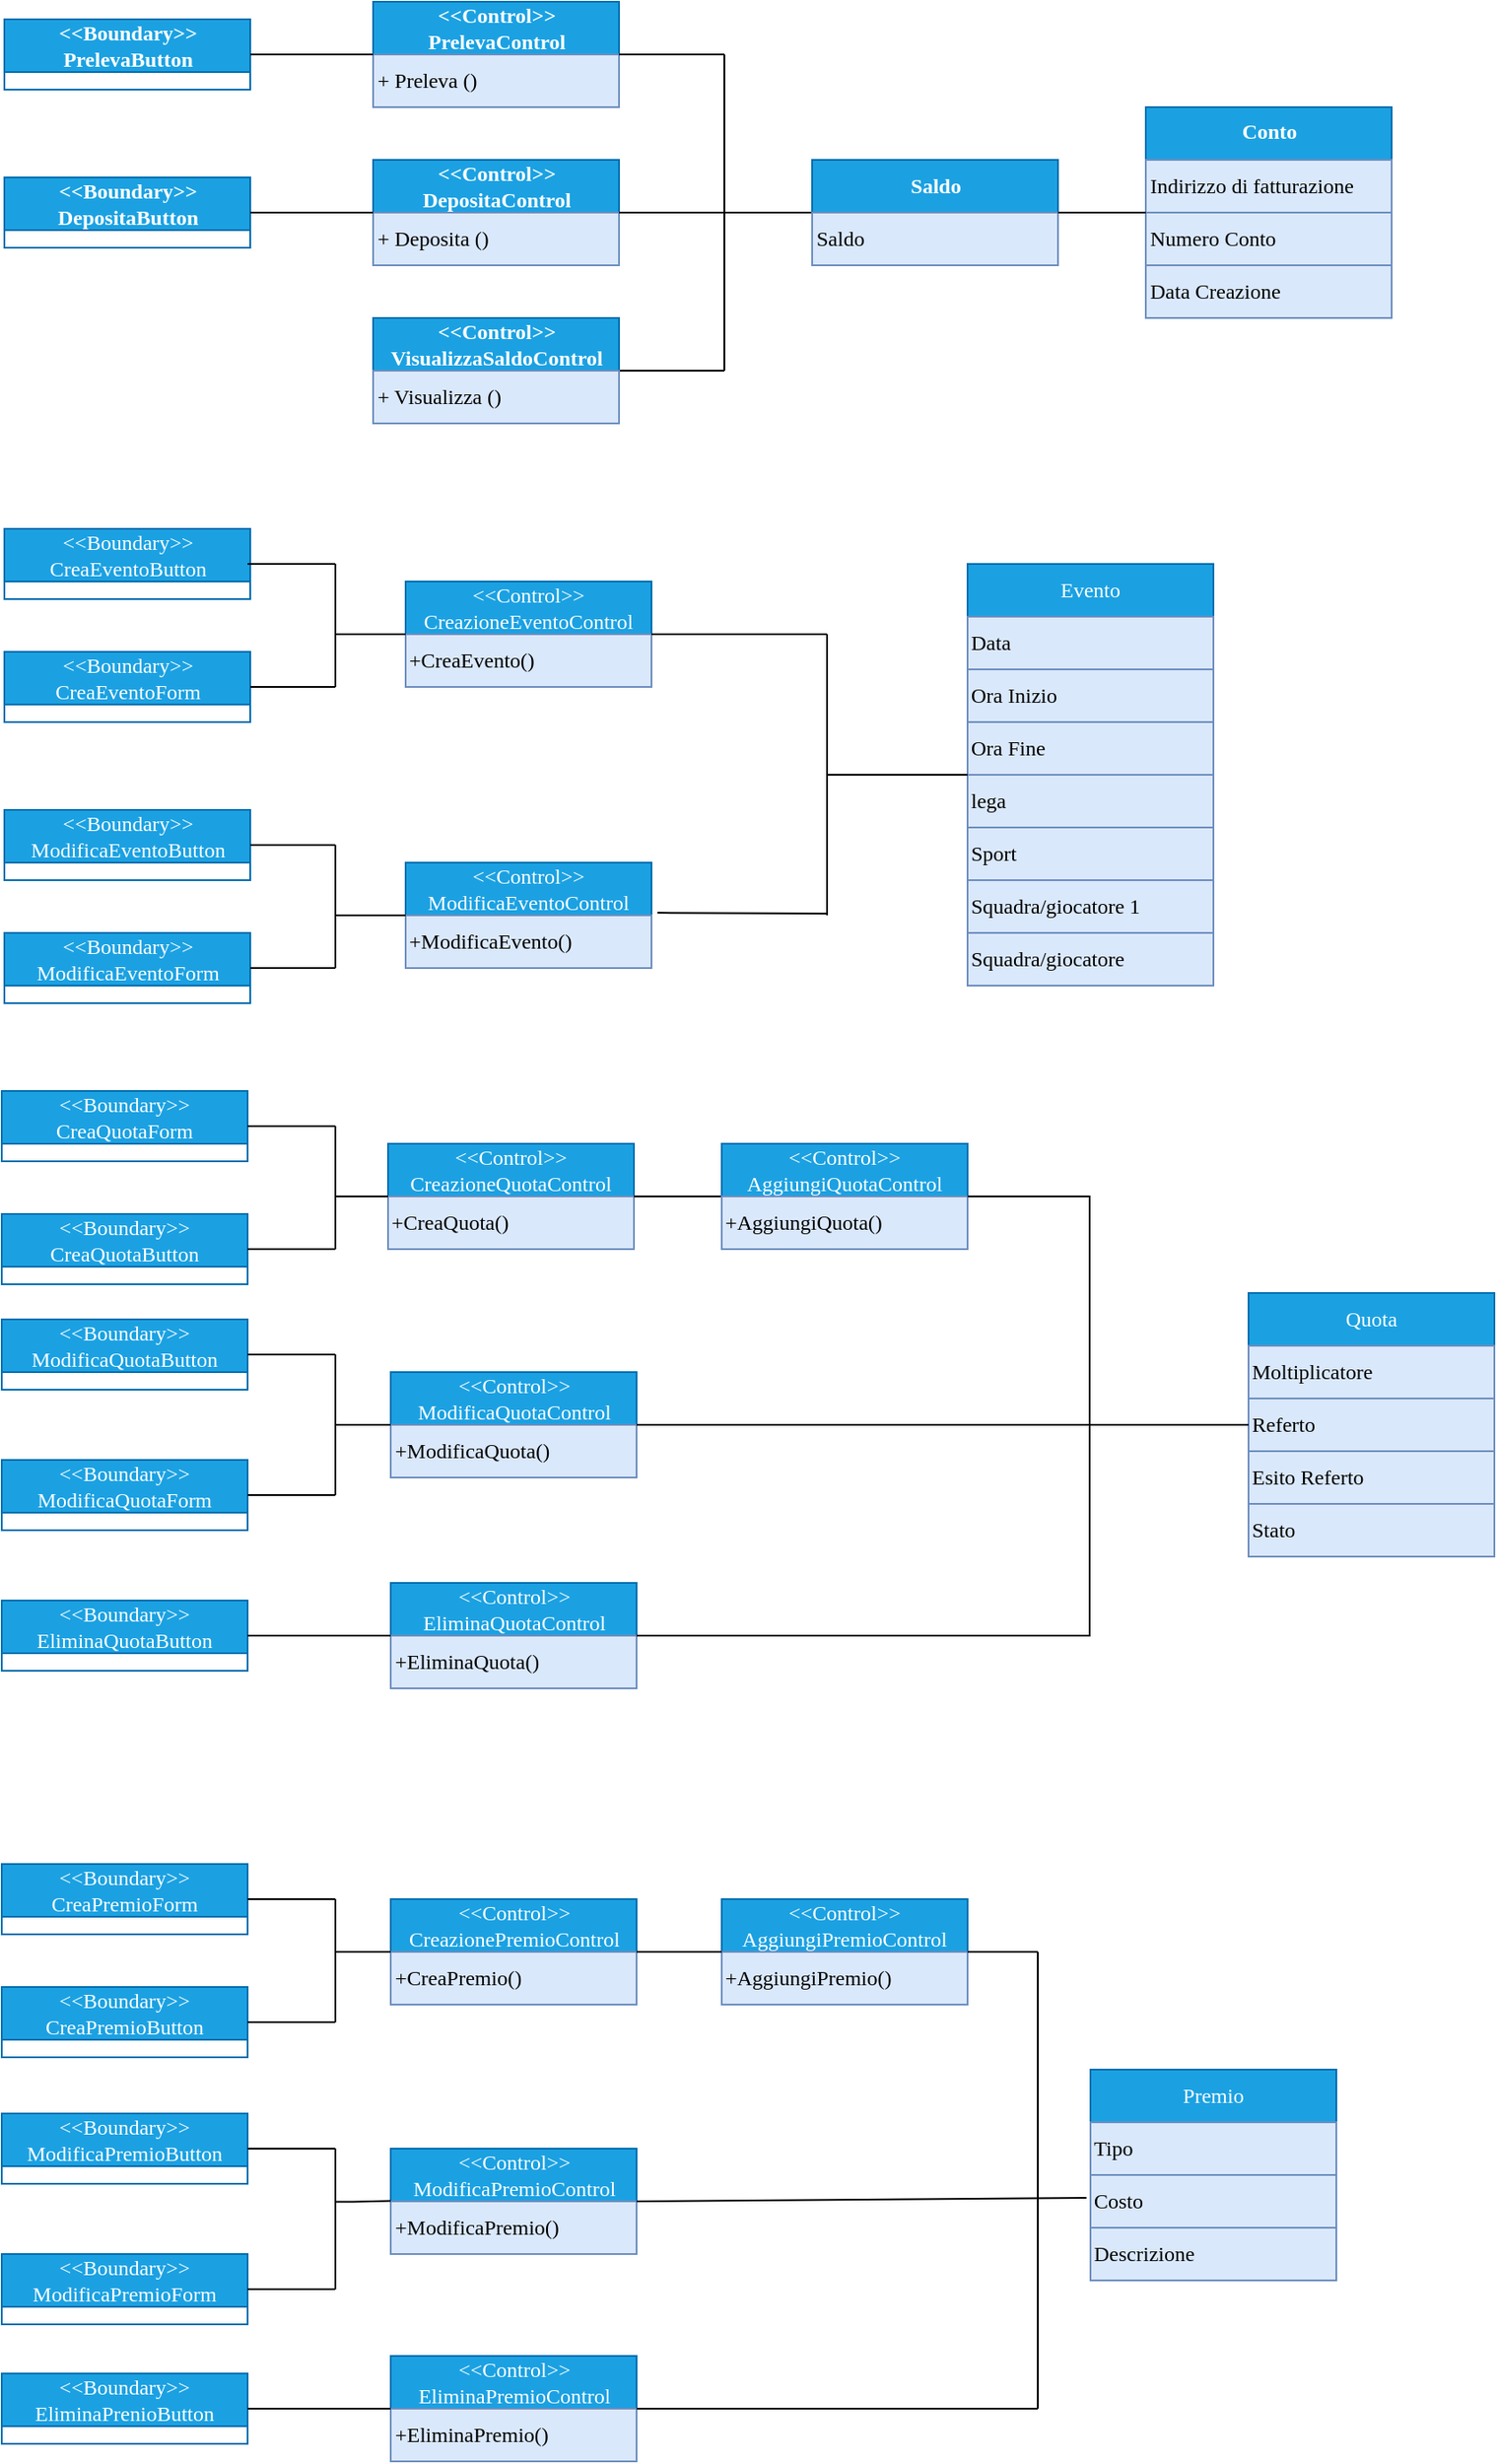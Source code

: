 <mxfile version="24.8.6" pages="5">
  <diagram id="C5RBs43oDa-KdzZeNtuy" name="saldo">
    <mxGraphModel dx="1807" dy="534" grid="1" gridSize="10" guides="1" tooltips="1" connect="1" arrows="1" fold="1" page="1" pageScale="1" pageWidth="827" pageHeight="1169" math="0" shadow="0">
      <root>
        <mxCell id="WIyWlLk6GJQsqaUBKTNV-0" />
        <mxCell id="WIyWlLk6GJQsqaUBKTNV-1" parent="WIyWlLk6GJQsqaUBKTNV-0" />
        <mxCell id="uDHeOtieZX1u9QHMOAet-0" value="&amp;lt;&amp;lt;Boundary&amp;gt;&amp;gt;&lt;div&gt;PrelevaButton&lt;/div&gt;" style="swimlane;fontStyle=1;childLayout=stackLayout;horizontal=1;startSize=30;horizontalStack=0;resizeParent=1;resizeParentMax=0;resizeLast=0;collapsible=1;marginBottom=0;whiteSpace=wrap;html=1;fontSize=12;verticalAlign=middle;fillColor=#1ba1e2;strokeColor=#006EAF;fontColor=#ffffff;fontFamily=Century Gothic;" parent="WIyWlLk6GJQsqaUBKTNV-1" vertex="1">
          <mxGeometry x="-738.5" y="130" width="140" height="40" as="geometry" />
        </mxCell>
        <mxCell id="uDHeOtieZX1u9QHMOAet-5" value="&amp;lt;&amp;lt;Control&amp;gt;&amp;gt;&lt;div&gt;PrelevaControl&lt;/div&gt;" style="swimlane;fontStyle=1;childLayout=stackLayout;horizontal=1;startSize=30;horizontalStack=0;resizeParent=1;resizeParentMax=0;resizeLast=0;collapsible=1;marginBottom=0;whiteSpace=wrap;html=1;fontSize=12;verticalAlign=middle;fillColor=#1ba1e2;strokeColor=#006EAF;fontColor=#ffffff;fontFamily=Century Gothic;" parent="WIyWlLk6GJQsqaUBKTNV-1" vertex="1">
          <mxGeometry x="-528.5" y="120" width="140" height="60" as="geometry" />
        </mxCell>
        <mxCell id="uDHeOtieZX1u9QHMOAet-10" value="+ Preleva ()" style="text;html=1;align=left;verticalAlign=middle;whiteSpace=wrap;rounded=0;fillColor=#dae8fc;strokeColor=#6c8ebf;fontFamily=Century Gothic;" parent="uDHeOtieZX1u9QHMOAet-5" vertex="1">
          <mxGeometry y="30" width="140" height="30" as="geometry" />
        </mxCell>
        <mxCell id="uDHeOtieZX1u9QHMOAet-6" value="&amp;lt;&amp;lt;Control&amp;gt;&amp;gt;&lt;div&gt;DepositaControl&lt;/div&gt;" style="swimlane;fontStyle=1;childLayout=stackLayout;horizontal=1;startSize=30;horizontalStack=0;resizeParent=1;resizeParentMax=0;resizeLast=0;collapsible=1;marginBottom=0;whiteSpace=wrap;html=1;fontSize=12;verticalAlign=middle;fillColor=#1ba1e2;strokeColor=#006EAF;fontColor=#ffffff;fontFamily=Century Gothic;" parent="WIyWlLk6GJQsqaUBKTNV-1" vertex="1">
          <mxGeometry x="-528.5" y="210" width="140" height="60" as="geometry" />
        </mxCell>
        <mxCell id="uDHeOtieZX1u9QHMOAet-11" value="+ Deposita ()" style="text;html=1;align=left;verticalAlign=middle;whiteSpace=wrap;rounded=0;fillColor=#dae8fc;strokeColor=#6c8ebf;fontFamily=Century Gothic;" parent="uDHeOtieZX1u9QHMOAet-6" vertex="1">
          <mxGeometry y="30" width="140" height="30" as="geometry" />
        </mxCell>
        <mxCell id="uDHeOtieZX1u9QHMOAet-9" value="" style="endArrow=none;html=1;rounded=0;exitX=1;exitY=0.5;exitDx=0;exitDy=0;entryX=0;entryY=0;entryDx=0;entryDy=0;fontFamily=Century Gothic;" parent="WIyWlLk6GJQsqaUBKTNV-1" source="uDHeOtieZX1u9QHMOAet-0" target="uDHeOtieZX1u9QHMOAet-10" edge="1">
          <mxGeometry width="50" height="50" relative="1" as="geometry">
            <mxPoint x="-578.5" y="200" as="sourcePoint" />
            <mxPoint x="-528.5" y="150" as="targetPoint" />
          </mxGeometry>
        </mxCell>
        <mxCell id="uDHeOtieZX1u9QHMOAet-12" value="" style="endArrow=none;html=1;rounded=0;exitX=1;exitY=0;exitDx=0;exitDy=0;fontFamily=Century Gothic;" parent="WIyWlLk6GJQsqaUBKTNV-1" source="uDHeOtieZX1u9QHMOAet-11" edge="1">
          <mxGeometry width="50" height="50" relative="1" as="geometry">
            <mxPoint x="-358.5" y="280" as="sourcePoint" />
            <mxPoint x="-308.5" y="240" as="targetPoint" />
          </mxGeometry>
        </mxCell>
        <mxCell id="uDHeOtieZX1u9QHMOAet-13" value="" style="endArrow=none;html=1;rounded=0;fontFamily=Century Gothic;" parent="WIyWlLk6GJQsqaUBKTNV-1" edge="1">
          <mxGeometry width="50" height="50" relative="1" as="geometry">
            <mxPoint x="-328.5" y="240" as="sourcePoint" />
            <mxPoint x="-328.5" y="330" as="targetPoint" />
          </mxGeometry>
        </mxCell>
        <mxCell id="uDHeOtieZX1u9QHMOAet-14" value="" style="endArrow=none;html=1;rounded=0;exitX=1;exitY=0.5;exitDx=0;exitDy=0;fontFamily=Century Gothic;" parent="WIyWlLk6GJQsqaUBKTNV-1" edge="1">
          <mxGeometry width="50" height="50" relative="1" as="geometry">
            <mxPoint x="-388.5" y="330" as="sourcePoint" />
            <mxPoint x="-328.5" y="330" as="targetPoint" />
          </mxGeometry>
        </mxCell>
        <mxCell id="uDHeOtieZX1u9QHMOAet-15" value="" style="endArrow=none;html=1;rounded=0;exitX=1;exitY=0;exitDx=0;exitDy=0;fontFamily=Century Gothic;" parent="WIyWlLk6GJQsqaUBKTNV-1" source="uDHeOtieZX1u9QHMOAet-10" edge="1">
          <mxGeometry width="50" height="50" relative="1" as="geometry">
            <mxPoint x="-348.5" y="170" as="sourcePoint" />
            <mxPoint x="-328.5" y="150" as="targetPoint" />
          </mxGeometry>
        </mxCell>
        <mxCell id="uDHeOtieZX1u9QHMOAet-16" value="" style="endArrow=none;html=1;rounded=0;fontFamily=Century Gothic;" parent="WIyWlLk6GJQsqaUBKTNV-1" edge="1">
          <mxGeometry width="50" height="50" relative="1" as="geometry">
            <mxPoint x="-328.5" y="240" as="sourcePoint" />
            <mxPoint x="-328.5" y="150" as="targetPoint" />
          </mxGeometry>
        </mxCell>
        <mxCell id="uDHeOtieZX1u9QHMOAet-17" value="" style="endArrow=none;html=1;rounded=0;fontFamily=Century Gothic;" parent="WIyWlLk6GJQsqaUBKTNV-1" edge="1">
          <mxGeometry width="50" height="50" relative="1" as="geometry">
            <mxPoint x="-308.5" y="240" as="sourcePoint" />
            <mxPoint x="-228.5" y="240" as="targetPoint" />
          </mxGeometry>
        </mxCell>
        <mxCell id="uDHeOtieZX1u9QHMOAet-18" value="Saldo" style="swimlane;fontStyle=1;childLayout=stackLayout;horizontal=1;startSize=30;horizontalStack=0;resizeParent=1;resizeParentMax=0;resizeLast=0;collapsible=1;marginBottom=0;whiteSpace=wrap;html=1;fontSize=12;verticalAlign=middle;fillColor=#1ba1e2;strokeColor=#006EAF;fontColor=#ffffff;fontFamily=Century Gothic;" parent="WIyWlLk6GJQsqaUBKTNV-1" vertex="1">
          <mxGeometry x="-278.5" y="210" width="140" height="60" as="geometry" />
        </mxCell>
        <mxCell id="uDHeOtieZX1u9QHMOAet-19" value="Saldo" style="text;html=1;align=left;verticalAlign=middle;whiteSpace=wrap;rounded=0;fillColor=#dae8fc;strokeColor=#6c8ebf;fontFamily=Century Gothic;" parent="uDHeOtieZX1u9QHMOAet-18" vertex="1">
          <mxGeometry y="30" width="140" height="30" as="geometry" />
        </mxCell>
        <mxCell id="uDHeOtieZX1u9QHMOAet-22" value="Conto&lt;div&gt;&lt;br&gt;&lt;/div&gt;" style="swimlane;fontStyle=1;childLayout=stackLayout;horizontal=1;startSize=30;horizontalStack=0;resizeParent=1;resizeParentMax=0;resizeLast=0;collapsible=1;marginBottom=0;whiteSpace=wrap;html=1;fontSize=12;verticalAlign=top;fillColor=#1ba1e2;strokeColor=#006EAF;fontColor=#ffffff;fontFamily=Century Gothic;" parent="WIyWlLk6GJQsqaUBKTNV-1" vertex="1">
          <mxGeometry x="-88.5" y="180" width="140" height="120" as="geometry" />
        </mxCell>
        <mxCell id="uDHeOtieZX1u9QHMOAet-28" value="Indirizzo di fatturazione" style="text;html=1;align=left;verticalAlign=middle;whiteSpace=wrap;rounded=0;fillColor=#dae8fc;strokeColor=#6c8ebf;fontFamily=Century Gothic;" parent="uDHeOtieZX1u9QHMOAet-22" vertex="1">
          <mxGeometry y="30" width="140" height="30" as="geometry" />
        </mxCell>
        <mxCell id="uDHeOtieZX1u9QHMOAet-34" value="Numero Conto" style="text;html=1;align=left;verticalAlign=middle;whiteSpace=wrap;rounded=0;fillColor=#dae8fc;strokeColor=#6c8ebf;fontFamily=Century Gothic;" parent="uDHeOtieZX1u9QHMOAet-22" vertex="1">
          <mxGeometry y="60" width="140" height="30" as="geometry" />
        </mxCell>
        <mxCell id="uDHeOtieZX1u9QHMOAet-35" value="Data Creazione" style="text;html=1;align=left;verticalAlign=middle;whiteSpace=wrap;rounded=0;fillColor=#dae8fc;strokeColor=#6c8ebf;fontFamily=Century Gothic;" parent="uDHeOtieZX1u9QHMOAet-22" vertex="1">
          <mxGeometry y="90" width="140" height="30" as="geometry" />
        </mxCell>
        <mxCell id="uDHeOtieZX1u9QHMOAet-31" value="" style="endArrow=none;html=1;rounded=0;exitX=1;exitY=0;exitDx=0;exitDy=0;fontFamily=Century Gothic;" parent="WIyWlLk6GJQsqaUBKTNV-1" source="uDHeOtieZX1u9QHMOAet-19" edge="1">
          <mxGeometry width="50" height="50" relative="1" as="geometry">
            <mxPoint x="-128.5" y="250" as="sourcePoint" />
            <mxPoint x="-88.5" y="240" as="targetPoint" />
          </mxGeometry>
        </mxCell>
        <mxCell id="uDHeOtieZX1u9QHMOAet-37" value="&amp;lt;&amp;lt;Boundary&amp;gt;&amp;gt;&lt;div&gt;DepositaButton&lt;/div&gt;" style="swimlane;fontStyle=1;childLayout=stackLayout;horizontal=1;startSize=30;horizontalStack=0;resizeParent=1;resizeParentMax=0;resizeLast=0;collapsible=1;marginBottom=0;whiteSpace=wrap;html=1;fontSize=12;verticalAlign=middle;fillColor=#1ba1e2;strokeColor=#006EAF;fontColor=#ffffff;fontFamily=Century Gothic;" parent="WIyWlLk6GJQsqaUBKTNV-1" vertex="1">
          <mxGeometry x="-738.5" y="220" width="140" height="40" as="geometry" />
        </mxCell>
        <mxCell id="uDHeOtieZX1u9QHMOAet-116" value="" style="endArrow=none;html=1;rounded=0;exitX=1;exitY=0.5;exitDx=0;exitDy=0;entryX=0;entryY=0.5;entryDx=0;entryDy=0;fontFamily=Century Gothic;" parent="WIyWlLk6GJQsqaUBKTNV-1" source="uDHeOtieZX1u9QHMOAet-37" target="uDHeOtieZX1u9QHMOAet-6" edge="1">
          <mxGeometry width="50" height="50" relative="1" as="geometry">
            <mxPoint x="-578.5" y="270" as="sourcePoint" />
            <mxPoint x="-528.5" y="220" as="targetPoint" />
          </mxGeometry>
        </mxCell>
        <mxCell id="uDHeOtieZX1u9QHMOAet-126" value="&amp;lt;&amp;lt;Control&amp;gt;&amp;gt;&lt;div&gt;VisualizzaSaldoControl&lt;/div&gt;" style="swimlane;fontStyle=1;childLayout=stackLayout;horizontal=1;startSize=30;horizontalStack=0;resizeParent=1;resizeParentMax=0;resizeLast=0;collapsible=1;marginBottom=0;whiteSpace=wrap;html=1;fontSize=12;verticalAlign=middle;fillColor=#1ba1e2;strokeColor=#006EAF;fontColor=#ffffff;fontFamily=Century Gothic;" parent="WIyWlLk6GJQsqaUBKTNV-1" vertex="1">
          <mxGeometry x="-528.5" y="300" width="140" height="60" as="geometry" />
        </mxCell>
        <mxCell id="uDHeOtieZX1u9QHMOAet-127" value="+ Visualizza ()" style="text;html=1;align=left;verticalAlign=middle;whiteSpace=wrap;rounded=0;fillColor=#dae8fc;strokeColor=#6c8ebf;fontFamily=Century Gothic;" parent="uDHeOtieZX1u9QHMOAet-126" vertex="1">
          <mxGeometry y="30" width="140" height="30" as="geometry" />
        </mxCell>
        <mxCell id="uDHeOtieZX1u9QHMOAet-246" value="&amp;lt;&amp;lt;Boundary&amp;gt;&amp;gt;&lt;div style=&quot;font-size: 12px;&quot;&gt;CreaEventoButton&lt;/div&gt;" style="swimlane;fontStyle=0;childLayout=stackLayout;horizontal=1;startSize=30;horizontalStack=0;resizeParent=1;resizeParentMax=0;resizeLast=0;collapsible=1;marginBottom=0;whiteSpace=wrap;html=1;fontSize=12;verticalAlign=middle;fillColor=#1ba1e2;strokeColor=#006EAF;fillStyle=auto;fontColor=#ffffff;fontFamily=Century Gothic;" parent="WIyWlLk6GJQsqaUBKTNV-1" vertex="1">
          <mxGeometry x="-738.5" y="420" width="140" height="40" as="geometry" />
        </mxCell>
        <mxCell id="uDHeOtieZX1u9QHMOAet-247" value="&amp;lt;&amp;lt;Boundary&amp;gt;&amp;gt;&lt;div style=&quot;font-size: 12px;&quot;&gt;ModificaEventoButton&lt;/div&gt;" style="swimlane;fontStyle=0;childLayout=stackLayout;horizontal=1;startSize=30;horizontalStack=0;resizeParent=1;resizeParentMax=0;resizeLast=0;collapsible=1;marginBottom=0;whiteSpace=wrap;html=1;fontSize=12;verticalAlign=middle;fillColor=#1ba1e2;strokeColor=#006EAF;fillStyle=auto;fontColor=#ffffff;fontFamily=Century Gothic;" parent="WIyWlLk6GJQsqaUBKTNV-1" vertex="1">
          <mxGeometry x="-738.5" y="580" width="140" height="40" as="geometry" />
        </mxCell>
        <mxCell id="uDHeOtieZX1u9QHMOAet-248" value="&amp;lt;&amp;lt;Boundary&amp;gt;&amp;gt;&lt;div style=&quot;font-size: 12px;&quot;&gt;CreaQuotaForm&lt;/div&gt;" style="swimlane;fontStyle=0;childLayout=stackLayout;horizontal=1;startSize=30;horizontalStack=0;resizeParent=1;resizeParentMax=0;resizeLast=0;collapsible=1;marginBottom=0;whiteSpace=wrap;html=1;fontSize=12;verticalAlign=middle;fillColor=#1ba1e2;strokeColor=#006EAF;fillStyle=auto;fontColor=#ffffff;fontFamily=Century Gothic;" parent="WIyWlLk6GJQsqaUBKTNV-1" vertex="1">
          <mxGeometry x="-740" y="740" width="140" height="40" as="geometry" />
        </mxCell>
        <mxCell id="uDHeOtieZX1u9QHMOAet-249" value="&amp;lt;&amp;lt;Boundary&amp;gt;&amp;gt;&lt;div style=&quot;font-size: 12px;&quot;&gt;CreaEventoForm&lt;/div&gt;" style="swimlane;fontStyle=0;childLayout=stackLayout;horizontal=1;startSize=30;horizontalStack=0;resizeParent=1;resizeParentMax=0;resizeLast=0;collapsible=1;marginBottom=0;whiteSpace=wrap;html=1;fontSize=12;verticalAlign=middle;fillColor=#1ba1e2;strokeColor=#006EAF;fillStyle=auto;fontColor=#ffffff;fontFamily=Century Gothic;" parent="WIyWlLk6GJQsqaUBKTNV-1" vertex="1">
          <mxGeometry x="-738.5" y="490" width="140" height="40" as="geometry" />
        </mxCell>
        <mxCell id="uDHeOtieZX1u9QHMOAet-250" value="&amp;lt;&amp;lt;Boundary&amp;gt;&amp;gt;&lt;div style=&quot;font-size: 12px;&quot;&gt;ModificaEventoForm&lt;/div&gt;" style="swimlane;fontStyle=0;childLayout=stackLayout;horizontal=1;startSize=30;horizontalStack=0;resizeParent=1;resizeParentMax=0;resizeLast=0;collapsible=1;marginBottom=0;whiteSpace=wrap;html=1;fontSize=12;verticalAlign=middle;fillColor=#1ba1e2;strokeColor=#006EAF;fillStyle=auto;fontColor=#ffffff;fontFamily=Century Gothic;" parent="WIyWlLk6GJQsqaUBKTNV-1" vertex="1">
          <mxGeometry x="-738.5" y="650" width="140" height="40" as="geometry" />
        </mxCell>
        <mxCell id="uDHeOtieZX1u9QHMOAet-262" value="" style="endArrow=none;html=1;rounded=0;fontFamily=Century Gothic;fontSize=12;" parent="uDHeOtieZX1u9QHMOAet-250" edge="1">
          <mxGeometry width="50" height="50" relative="1" as="geometry">
            <mxPoint x="188.5" y="20" as="sourcePoint" />
            <mxPoint x="188.5" y="-50" as="targetPoint" />
            <Array as="points">
              <mxPoint x="188.5" y="-10" />
            </Array>
          </mxGeometry>
        </mxCell>
        <mxCell id="uDHeOtieZX1u9QHMOAet-252" value="&amp;lt;&amp;lt;Control&amp;gt;&amp;gt;&lt;div style=&quot;font-size: 12px;&quot;&gt;CreazioneEventoControl&lt;/div&gt;" style="swimlane;fontStyle=0;childLayout=stackLayout;horizontal=1;startSize=30;horizontalStack=0;resizeParent=1;resizeParentMax=0;resizeLast=0;collapsible=1;marginBottom=0;whiteSpace=wrap;html=1;fontSize=12;verticalAlign=middle;fillColor=#1ba1e2;strokeColor=#006EAF;fontColor=#ffffff;fontFamily=Century Gothic;" parent="WIyWlLk6GJQsqaUBKTNV-1" vertex="1">
          <mxGeometry x="-510" y="450" width="140" height="60" as="geometry" />
        </mxCell>
        <mxCell id="uDHeOtieZX1u9QHMOAet-253" value="+CreaEvento()" style="text;html=1;align=left;verticalAlign=middle;whiteSpace=wrap;rounded=0;fillColor=#dae8fc;strokeColor=#6c8ebf;fontFamily=Century Gothic;fontSize=12;" parent="uDHeOtieZX1u9QHMOAet-252" vertex="1">
          <mxGeometry y="30" width="140" height="30" as="geometry" />
        </mxCell>
        <mxCell id="uDHeOtieZX1u9QHMOAet-254" value="&amp;lt;&amp;lt;Control&amp;gt;&amp;gt;&lt;div style=&quot;font-size: 12px;&quot;&gt;ModificaEventoControl&lt;/div&gt;" style="swimlane;fontStyle=0;childLayout=stackLayout;horizontal=1;startSize=30;horizontalStack=0;resizeParent=1;resizeParentMax=0;resizeLast=0;collapsible=1;marginBottom=0;whiteSpace=wrap;html=1;fontSize=12;verticalAlign=middle;fillColor=#1ba1e2;strokeColor=#006EAF;fontColor=#ffffff;fontFamily=Century Gothic;" parent="WIyWlLk6GJQsqaUBKTNV-1" vertex="1">
          <mxGeometry x="-510" y="610" width="140" height="60" as="geometry" />
        </mxCell>
        <mxCell id="uDHeOtieZX1u9QHMOAet-255" value="+ModificaEvento()" style="text;html=1;align=left;verticalAlign=middle;whiteSpace=wrap;rounded=0;fillColor=#dae8fc;strokeColor=#6c8ebf;fontFamily=Century Gothic;fontSize=12;" parent="uDHeOtieZX1u9QHMOAet-254" vertex="1">
          <mxGeometry y="30" width="140" height="30" as="geometry" />
        </mxCell>
        <mxCell id="uDHeOtieZX1u9QHMOAet-256" value="" style="endArrow=none;html=1;rounded=0;fontFamily=Century Gothic;fontSize=12;" parent="WIyWlLk6GJQsqaUBKTNV-1" edge="1">
          <mxGeometry width="50" height="50" relative="1" as="geometry">
            <mxPoint x="-600" y="440" as="sourcePoint" />
            <mxPoint x="-550" y="440" as="targetPoint" />
          </mxGeometry>
        </mxCell>
        <mxCell id="uDHeOtieZX1u9QHMOAet-257" value="" style="endArrow=none;html=1;rounded=0;exitX=1;exitY=0.5;exitDx=0;exitDy=0;fontFamily=Century Gothic;fontSize=12;" parent="WIyWlLk6GJQsqaUBKTNV-1" source="uDHeOtieZX1u9QHMOAet-249" edge="1">
          <mxGeometry width="50" height="50" relative="1" as="geometry">
            <mxPoint x="-570" y="550" as="sourcePoint" />
            <mxPoint x="-550" y="510" as="targetPoint" />
          </mxGeometry>
        </mxCell>
        <mxCell id="uDHeOtieZX1u9QHMOAet-258" value="" style="endArrow=none;html=1;rounded=0;fontFamily=Century Gothic;fontSize=12;" parent="WIyWlLk6GJQsqaUBKTNV-1" edge="1">
          <mxGeometry width="50" height="50" relative="1" as="geometry">
            <mxPoint x="-550" y="510" as="sourcePoint" />
            <mxPoint x="-550" y="440" as="targetPoint" />
          </mxGeometry>
        </mxCell>
        <mxCell id="uDHeOtieZX1u9QHMOAet-259" value="" style="endArrow=none;html=1;rounded=0;entryX=0;entryY=0;entryDx=0;entryDy=0;fontFamily=Century Gothic;fontSize=12;" parent="WIyWlLk6GJQsqaUBKTNV-1" edge="1">
          <mxGeometry width="50" height="50" relative="1" as="geometry">
            <mxPoint x="-550" y="480" as="sourcePoint" />
            <mxPoint x="-510" y="480" as="targetPoint" />
          </mxGeometry>
        </mxCell>
        <mxCell id="uDHeOtieZX1u9QHMOAet-260" value="" style="endArrow=none;html=1;rounded=0;exitX=1;exitY=0.5;exitDx=0;exitDy=0;fontFamily=Century Gothic;fontSize=12;" parent="WIyWlLk6GJQsqaUBKTNV-1" source="uDHeOtieZX1u9QHMOAet-247" edge="1">
          <mxGeometry width="50" height="50" relative="1" as="geometry">
            <mxPoint x="-570" y="640" as="sourcePoint" />
            <mxPoint x="-550" y="600" as="targetPoint" />
          </mxGeometry>
        </mxCell>
        <mxCell id="uDHeOtieZX1u9QHMOAet-261" value="" style="endArrow=none;html=1;rounded=0;exitX=1;exitY=0.5;exitDx=0;exitDy=0;fontFamily=Century Gothic;fontSize=12;" parent="WIyWlLk6GJQsqaUBKTNV-1" source="uDHeOtieZX1u9QHMOAet-250" edge="1">
          <mxGeometry width="50" height="50" relative="1" as="geometry">
            <mxPoint x="-520" y="780" as="sourcePoint" />
            <mxPoint x="-550" y="670" as="targetPoint" />
          </mxGeometry>
        </mxCell>
        <mxCell id="uDHeOtieZX1u9QHMOAet-263" value="" style="endArrow=none;html=1;rounded=0;entryX=0;entryY=0;entryDx=0;entryDy=0;fontFamily=Century Gothic;fontSize=12;" parent="WIyWlLk6GJQsqaUBKTNV-1" target="uDHeOtieZX1u9QHMOAet-255" edge="1">
          <mxGeometry width="50" height="50" relative="1" as="geometry">
            <mxPoint x="-550" y="640" as="sourcePoint" />
            <mxPoint x="-520" y="640" as="targetPoint" />
          </mxGeometry>
        </mxCell>
        <mxCell id="uDHeOtieZX1u9QHMOAet-264" value="" style="endArrow=none;html=1;rounded=0;exitX=1.024;exitY=-0.048;exitDx=0;exitDy=0;exitPerimeter=0;fontFamily=Century Gothic;fontSize=12;" parent="WIyWlLk6GJQsqaUBKTNV-1" source="uDHeOtieZX1u9QHMOAet-255" edge="1">
          <mxGeometry width="50" height="50" relative="1" as="geometry">
            <mxPoint x="-290" y="620" as="sourcePoint" />
            <mxPoint x="-270" y="639" as="targetPoint" />
          </mxGeometry>
        </mxCell>
        <mxCell id="uDHeOtieZX1u9QHMOAet-265" value="" style="endArrow=none;html=1;rounded=0;exitX=1;exitY=0;exitDx=0;exitDy=0;fontFamily=Century Gothic;fontSize=12;" parent="WIyWlLk6GJQsqaUBKTNV-1" source="uDHeOtieZX1u9QHMOAet-253" edge="1">
          <mxGeometry width="50" height="50" relative="1" as="geometry">
            <mxPoint x="-350" y="510" as="sourcePoint" />
            <mxPoint x="-270" y="480" as="targetPoint" />
          </mxGeometry>
        </mxCell>
        <mxCell id="uDHeOtieZX1u9QHMOAet-266" value="Evento" style="swimlane;fontStyle=0;childLayout=stackLayout;horizontal=1;startSize=30;horizontalStack=0;resizeParent=1;resizeParentMax=0;resizeLast=0;collapsible=1;marginBottom=0;whiteSpace=wrap;html=1;fontSize=12;verticalAlign=middle;fillColor=#1ba1e2;strokeColor=#006EAF;fontColor=#ffffff;fontFamily=Century Gothic;" parent="WIyWlLk6GJQsqaUBKTNV-1" vertex="1">
          <mxGeometry x="-190" y="440" width="140" height="240" as="geometry" />
        </mxCell>
        <mxCell id="uDHeOtieZX1u9QHMOAet-267" value="Data&amp;nbsp;" style="text;html=1;align=left;verticalAlign=middle;whiteSpace=wrap;rounded=0;fillColor=#dae8fc;strokeColor=#6c8ebf;fontFamily=Century Gothic;fontSize=12;" parent="uDHeOtieZX1u9QHMOAet-266" vertex="1">
          <mxGeometry y="30" width="140" height="30" as="geometry" />
        </mxCell>
        <mxCell id="uDHeOtieZX1u9QHMOAet-268" value="Ora Inizio" style="text;html=1;align=left;verticalAlign=middle;whiteSpace=wrap;rounded=0;fillColor=#dae8fc;strokeColor=#6c8ebf;fontFamily=Century Gothic;fontSize=12;" parent="uDHeOtieZX1u9QHMOAet-266" vertex="1">
          <mxGeometry y="60" width="140" height="30" as="geometry" />
        </mxCell>
        <mxCell id="uDHeOtieZX1u9QHMOAet-269" value="Ora Fine" style="text;html=1;align=left;verticalAlign=middle;whiteSpace=wrap;rounded=0;fillColor=#dae8fc;strokeColor=#6c8ebf;fontFamily=Century Gothic;fontSize=12;" parent="uDHeOtieZX1u9QHMOAet-266" vertex="1">
          <mxGeometry y="90" width="140" height="30" as="geometry" />
        </mxCell>
        <mxCell id="uDHeOtieZX1u9QHMOAet-270" value="lega" style="text;html=1;align=left;verticalAlign=middle;whiteSpace=wrap;rounded=0;fillColor=#dae8fc;strokeColor=#6c8ebf;fontFamily=Century Gothic;fontSize=12;" parent="uDHeOtieZX1u9QHMOAet-266" vertex="1">
          <mxGeometry y="120" width="140" height="30" as="geometry" />
        </mxCell>
        <mxCell id="uDHeOtieZX1u9QHMOAet-271" value="Sport" style="text;html=1;align=left;verticalAlign=middle;whiteSpace=wrap;rounded=0;fillColor=#dae8fc;strokeColor=#6c8ebf;fontFamily=Century Gothic;fontSize=12;" parent="uDHeOtieZX1u9QHMOAet-266" vertex="1">
          <mxGeometry y="150" width="140" height="30" as="geometry" />
        </mxCell>
        <mxCell id="uDHeOtieZX1u9QHMOAet-272" value="Squadra/giocatore 1" style="text;html=1;align=left;verticalAlign=middle;whiteSpace=wrap;rounded=0;fillColor=#dae8fc;strokeColor=#6c8ebf;fontFamily=Century Gothic;fontSize=12;" parent="uDHeOtieZX1u9QHMOAet-266" vertex="1">
          <mxGeometry y="180" width="140" height="30" as="geometry" />
        </mxCell>
        <mxCell id="uDHeOtieZX1u9QHMOAet-273" value="Squadra/giocatore&amp;nbsp;" style="text;html=1;align=left;verticalAlign=middle;whiteSpace=wrap;rounded=0;fillColor=#dae8fc;strokeColor=#6c8ebf;fontFamily=Century Gothic;fontSize=12;" parent="uDHeOtieZX1u9QHMOAet-266" vertex="1">
          <mxGeometry y="210" width="140" height="30" as="geometry" />
        </mxCell>
        <mxCell id="uDHeOtieZX1u9QHMOAet-274" value="" style="endArrow=none;html=1;rounded=0;fontFamily=Century Gothic;fontSize=12;" parent="WIyWlLk6GJQsqaUBKTNV-1" edge="1">
          <mxGeometry width="50" height="50" relative="1" as="geometry">
            <mxPoint x="-270" y="640" as="sourcePoint" />
            <mxPoint x="-270" y="480" as="targetPoint" />
          </mxGeometry>
        </mxCell>
        <mxCell id="uDHeOtieZX1u9QHMOAet-285" value="" style="endArrow=none;html=1;rounded=0;entryX=0;entryY=0;entryDx=0;entryDy=0;fontFamily=Century Gothic;fontSize=12;" parent="WIyWlLk6GJQsqaUBKTNV-1" target="uDHeOtieZX1u9QHMOAet-270" edge="1">
          <mxGeometry width="50" height="50" relative="1" as="geometry">
            <mxPoint x="-270" y="560" as="sourcePoint" />
            <mxPoint x="-200" y="550" as="targetPoint" />
          </mxGeometry>
        </mxCell>
        <mxCell id="uDHeOtieZX1u9QHMOAet-286" value="&amp;lt;&amp;lt;Boundary&amp;gt;&amp;gt;&lt;div style=&quot;font-size: 12px;&quot;&gt;CreaQuotaButton&lt;/div&gt;" style="swimlane;fontStyle=0;childLayout=stackLayout;horizontal=1;startSize=30;horizontalStack=0;resizeParent=1;resizeParentMax=0;resizeLast=0;collapsible=1;marginBottom=0;whiteSpace=wrap;html=1;fontSize=12;verticalAlign=middle;fillColor=#1ba1e2;strokeColor=#006EAF;fillStyle=auto;fontColor=#ffffff;fontFamily=Century Gothic;" parent="WIyWlLk6GJQsqaUBKTNV-1" vertex="1">
          <mxGeometry x="-740" y="810" width="140" height="40" as="geometry" />
        </mxCell>
        <mxCell id="uDHeOtieZX1u9QHMOAet-287" value="&amp;lt;&amp;lt;Boundary&amp;gt;&amp;gt;&lt;div style=&quot;font-size: 12px;&quot;&gt;ModificaQuotaButton&lt;/div&gt;" style="swimlane;fontStyle=0;childLayout=stackLayout;horizontal=1;startSize=30;horizontalStack=0;resizeParent=1;resizeParentMax=0;resizeLast=0;collapsible=1;marginBottom=0;whiteSpace=wrap;html=1;fontSize=12;verticalAlign=middle;fillColor=#1ba1e2;strokeColor=#006EAF;fillStyle=auto;fontColor=#ffffff;fontFamily=Century Gothic;" parent="WIyWlLk6GJQsqaUBKTNV-1" vertex="1">
          <mxGeometry x="-740" y="870" width="140" height="40" as="geometry" />
        </mxCell>
        <mxCell id="uDHeOtieZX1u9QHMOAet-288" value="&amp;lt;&amp;lt;Boundary&amp;gt;&amp;gt;&lt;div style=&quot;font-size: 12px;&quot;&gt;ModificaQuotaForm&lt;/div&gt;" style="swimlane;fontStyle=0;childLayout=stackLayout;horizontal=1;startSize=30;horizontalStack=0;resizeParent=1;resizeParentMax=0;resizeLast=0;collapsible=1;marginBottom=0;whiteSpace=wrap;html=1;fontSize=12;verticalAlign=middle;fillColor=#1ba1e2;strokeColor=#006EAF;fillStyle=auto;fontColor=#ffffff;fontFamily=Century Gothic;" parent="WIyWlLk6GJQsqaUBKTNV-1" vertex="1">
          <mxGeometry x="-740" y="950" width="140" height="40" as="geometry" />
        </mxCell>
        <mxCell id="uDHeOtieZX1u9QHMOAet-289" value="&amp;lt;&amp;lt;Boundary&amp;gt;&amp;gt;&lt;div style=&quot;font-size: 12px;&quot;&gt;EliminaQuotaButton&lt;/div&gt;" style="swimlane;fontStyle=0;childLayout=stackLayout;horizontal=1;startSize=30;horizontalStack=0;resizeParent=1;resizeParentMax=0;resizeLast=0;collapsible=1;marginBottom=0;whiteSpace=wrap;html=1;fontSize=12;verticalAlign=middle;fillColor=#1ba1e2;strokeColor=#006EAF;fillStyle=auto;fontColor=#ffffff;fontFamily=Century Gothic;" parent="WIyWlLk6GJQsqaUBKTNV-1" vertex="1">
          <mxGeometry x="-740" y="1030" width="140" height="40" as="geometry" />
        </mxCell>
        <mxCell id="uDHeOtieZX1u9QHMOAet-290" value="&amp;lt;&amp;lt;Control&amp;gt;&amp;gt;&lt;div style=&quot;font-size: 12px;&quot;&gt;CreazioneQuotaControl&lt;/div&gt;" style="swimlane;fontStyle=0;childLayout=stackLayout;horizontal=1;startSize=30;horizontalStack=0;resizeParent=1;resizeParentMax=0;resizeLast=0;collapsible=1;marginBottom=0;whiteSpace=wrap;html=1;fontSize=12;verticalAlign=middle;fillColor=#1ba1e2;strokeColor=#006EAF;fontColor=#ffffff;fontFamily=Century Gothic;" parent="WIyWlLk6GJQsqaUBKTNV-1" vertex="1">
          <mxGeometry x="-520" y="770" width="140" height="60" as="geometry" />
        </mxCell>
        <mxCell id="uDHeOtieZX1u9QHMOAet-291" value="+CreaQuota()" style="text;html=1;align=left;verticalAlign=middle;whiteSpace=wrap;rounded=0;fillColor=#dae8fc;strokeColor=#6c8ebf;fontFamily=Century Gothic;fontSize=12;" parent="uDHeOtieZX1u9QHMOAet-290" vertex="1">
          <mxGeometry y="30" width="140" height="30" as="geometry" />
        </mxCell>
        <mxCell id="uDHeOtieZX1u9QHMOAet-292" value="&amp;lt;&amp;lt;Control&amp;gt;&amp;gt;&lt;div style=&quot;font-size: 12px;&quot;&gt;ModificaQuotaControl&lt;/div&gt;" style="swimlane;fontStyle=0;childLayout=stackLayout;horizontal=1;startSize=30;horizontalStack=0;resizeParent=1;resizeParentMax=0;resizeLast=0;collapsible=1;marginBottom=0;whiteSpace=wrap;html=1;fontSize=12;verticalAlign=middle;fillColor=#1ba1e2;strokeColor=#006EAF;fontColor=#ffffff;fontFamily=Century Gothic;" parent="WIyWlLk6GJQsqaUBKTNV-1" vertex="1">
          <mxGeometry x="-518.5" y="900" width="140" height="60" as="geometry" />
        </mxCell>
        <mxCell id="uDHeOtieZX1u9QHMOAet-293" value="+ModificaQuota()" style="text;html=1;align=left;verticalAlign=middle;whiteSpace=wrap;rounded=0;fillColor=#dae8fc;strokeColor=#6c8ebf;fontFamily=Century Gothic;fontSize=12;" parent="uDHeOtieZX1u9QHMOAet-292" vertex="1">
          <mxGeometry y="30" width="140" height="30" as="geometry" />
        </mxCell>
        <mxCell id="uDHeOtieZX1u9QHMOAet-294" value="&amp;lt;&amp;lt;Control&amp;gt;&amp;gt;&lt;div style=&quot;font-size: 12px;&quot;&gt;EliminaQuotaControl&lt;/div&gt;" style="swimlane;fontStyle=0;childLayout=stackLayout;horizontal=1;startSize=30;horizontalStack=0;resizeParent=1;resizeParentMax=0;resizeLast=0;collapsible=1;marginBottom=0;whiteSpace=wrap;html=1;fontSize=12;verticalAlign=middle;fillColor=#1ba1e2;strokeColor=#006EAF;fontColor=#ffffff;fontFamily=Century Gothic;" parent="WIyWlLk6GJQsqaUBKTNV-1" vertex="1">
          <mxGeometry x="-518.5" y="1020" width="140" height="60" as="geometry">
            <mxRectangle x="-568.5" y="2500" width="150" height="40" as="alternateBounds" />
          </mxGeometry>
        </mxCell>
        <mxCell id="uDHeOtieZX1u9QHMOAet-295" value="+EliminaQuota()" style="text;html=1;align=left;verticalAlign=middle;whiteSpace=wrap;rounded=0;fillColor=#dae8fc;strokeColor=#6c8ebf;fontFamily=Century Gothic;fontSize=12;" parent="uDHeOtieZX1u9QHMOAet-294" vertex="1">
          <mxGeometry y="30" width="140" height="30" as="geometry" />
        </mxCell>
        <mxCell id="uDHeOtieZX1u9QHMOAet-296" value="" style="endArrow=none;html=1;rounded=0;exitX=1;exitY=0.5;exitDx=0;exitDy=0;entryX=0;entryY=0.5;entryDx=0;entryDy=0;fontFamily=Century Gothic;fontSize=12;" parent="WIyWlLk6GJQsqaUBKTNV-1" source="uDHeOtieZX1u9QHMOAet-289" target="uDHeOtieZX1u9QHMOAet-294" edge="1">
          <mxGeometry width="50" height="50" relative="1" as="geometry">
            <mxPoint x="-560" y="1030" as="sourcePoint" />
            <mxPoint x="-510" y="980" as="targetPoint" />
          </mxGeometry>
        </mxCell>
        <mxCell id="uDHeOtieZX1u9QHMOAet-297" value="" style="endArrow=none;html=1;rounded=0;exitX=1;exitY=0.5;exitDx=0;exitDy=0;fontFamily=Century Gothic;fontSize=12;" parent="WIyWlLk6GJQsqaUBKTNV-1" source="uDHeOtieZX1u9QHMOAet-288" edge="1">
          <mxGeometry width="50" height="50" relative="1" as="geometry">
            <mxPoint x="-560" y="970" as="sourcePoint" />
            <mxPoint x="-550" y="970" as="targetPoint" />
          </mxGeometry>
        </mxCell>
        <mxCell id="uDHeOtieZX1u9QHMOAet-298" value="" style="endArrow=none;html=1;rounded=0;exitX=1;exitY=0.5;exitDx=0;exitDy=0;fontFamily=Century Gothic;fontSize=12;" parent="WIyWlLk6GJQsqaUBKTNV-1" source="uDHeOtieZX1u9QHMOAet-287" edge="1">
          <mxGeometry width="50" height="50" relative="1" as="geometry">
            <mxPoint x="-590" y="930" as="sourcePoint" />
            <mxPoint x="-550" y="890" as="targetPoint" />
          </mxGeometry>
        </mxCell>
        <mxCell id="uDHeOtieZX1u9QHMOAet-299" value="" style="endArrow=none;html=1;rounded=0;fontFamily=Century Gothic;fontSize=12;" parent="WIyWlLk6GJQsqaUBKTNV-1" edge="1">
          <mxGeometry width="50" height="50" relative="1" as="geometry">
            <mxPoint x="-550" y="970" as="sourcePoint" />
            <mxPoint x="-550" y="890" as="targetPoint" />
          </mxGeometry>
        </mxCell>
        <mxCell id="uDHeOtieZX1u9QHMOAet-300" value="" style="endArrow=none;html=1;rounded=0;entryX=0;entryY=0.5;entryDx=0;entryDy=0;fontFamily=Century Gothic;fontSize=12;" parent="WIyWlLk6GJQsqaUBKTNV-1" target="uDHeOtieZX1u9QHMOAet-292" edge="1">
          <mxGeometry width="50" height="50" relative="1" as="geometry">
            <mxPoint x="-550" y="930" as="sourcePoint" />
            <mxPoint x="-480" y="910" as="targetPoint" />
          </mxGeometry>
        </mxCell>
        <mxCell id="uDHeOtieZX1u9QHMOAet-301" value="" style="endArrow=none;html=1;rounded=0;exitX=1;exitY=0.5;exitDx=0;exitDy=0;fontFamily=Century Gothic;fontSize=12;" parent="WIyWlLk6GJQsqaUBKTNV-1" source="uDHeOtieZX1u9QHMOAet-286" edge="1">
          <mxGeometry width="50" height="50" relative="1" as="geometry">
            <mxPoint x="-560" y="850" as="sourcePoint" />
            <mxPoint x="-550" y="830" as="targetPoint" />
          </mxGeometry>
        </mxCell>
        <mxCell id="uDHeOtieZX1u9QHMOAet-302" value="" style="endArrow=none;html=1;rounded=0;exitX=1;exitY=0.5;exitDx=0;exitDy=0;fontFamily=Century Gothic;fontSize=12;" parent="WIyWlLk6GJQsqaUBKTNV-1" source="uDHeOtieZX1u9QHMOAet-248" edge="1">
          <mxGeometry width="50" height="50" relative="1" as="geometry">
            <mxPoint x="-590" y="770" as="sourcePoint" />
            <mxPoint x="-550" y="760" as="targetPoint" />
          </mxGeometry>
        </mxCell>
        <mxCell id="uDHeOtieZX1u9QHMOAet-303" value="" style="endArrow=none;html=1;rounded=0;fontFamily=Century Gothic;fontSize=12;" parent="WIyWlLk6GJQsqaUBKTNV-1" edge="1">
          <mxGeometry width="50" height="50" relative="1" as="geometry">
            <mxPoint x="-550" y="760" as="sourcePoint" />
            <mxPoint x="-550" y="830" as="targetPoint" />
          </mxGeometry>
        </mxCell>
        <mxCell id="uDHeOtieZX1u9QHMOAet-304" value="" style="endArrow=none;html=1;rounded=0;entryX=0;entryY=0.5;entryDx=0;entryDy=0;fontFamily=Century Gothic;fontSize=12;" parent="WIyWlLk6GJQsqaUBKTNV-1" target="uDHeOtieZX1u9QHMOAet-290" edge="1">
          <mxGeometry width="50" height="50" relative="1" as="geometry">
            <mxPoint x="-550" y="800" as="sourcePoint" />
            <mxPoint x="-500" y="730" as="targetPoint" />
          </mxGeometry>
        </mxCell>
        <mxCell id="uDHeOtieZX1u9QHMOAet-305" value="Quota" style="swimlane;fontStyle=0;childLayout=stackLayout;horizontal=1;startSize=30;horizontalStack=0;resizeParent=1;resizeParentMax=0;resizeLast=0;collapsible=1;marginBottom=0;whiteSpace=wrap;html=1;fontSize=12;verticalAlign=middle;fillColor=#1ba1e2;strokeColor=#006EAF;fontColor=#ffffff;fontFamily=Century Gothic;" parent="WIyWlLk6GJQsqaUBKTNV-1" vertex="1">
          <mxGeometry x="-30" y="855" width="140" height="150" as="geometry" />
        </mxCell>
        <mxCell id="uDHeOtieZX1u9QHMOAet-306" value="Moltiplicatore" style="text;html=1;align=left;verticalAlign=middle;whiteSpace=wrap;rounded=0;fillColor=#dae8fc;strokeColor=#6c8ebf;fontFamily=Century Gothic;fontSize=12;" parent="uDHeOtieZX1u9QHMOAet-305" vertex="1">
          <mxGeometry y="30" width="140" height="30" as="geometry" />
        </mxCell>
        <mxCell id="uDHeOtieZX1u9QHMOAet-308" value="Referto" style="text;html=1;align=left;verticalAlign=middle;whiteSpace=wrap;rounded=0;fillColor=#dae8fc;strokeColor=#6c8ebf;fontFamily=Century Gothic;fontSize=12;" parent="uDHeOtieZX1u9QHMOAet-305" vertex="1">
          <mxGeometry y="60" width="140" height="30" as="geometry" />
        </mxCell>
        <mxCell id="uDHeOtieZX1u9QHMOAet-309" value="Esito Referto" style="text;html=1;align=left;verticalAlign=middle;whiteSpace=wrap;rounded=0;fillColor=#dae8fc;strokeColor=#6c8ebf;fontFamily=Century Gothic;fontSize=12;" parent="uDHeOtieZX1u9QHMOAet-305" vertex="1">
          <mxGeometry y="90" width="140" height="30" as="geometry" />
        </mxCell>
        <mxCell id="uDHeOtieZX1u9QHMOAet-310" value="Stato" style="text;html=1;align=left;verticalAlign=middle;whiteSpace=wrap;rounded=0;fillColor=#dae8fc;strokeColor=#6c8ebf;fontFamily=Century Gothic;fontSize=12;" parent="uDHeOtieZX1u9QHMOAet-305" vertex="1">
          <mxGeometry y="120" width="140" height="30" as="geometry" />
        </mxCell>
        <mxCell id="uDHeOtieZX1u9QHMOAet-311" value="" style="endArrow=none;html=1;rounded=0;exitX=1;exitY=0.5;exitDx=0;exitDy=0;fontFamily=Century Gothic;fontSize=12;" parent="WIyWlLk6GJQsqaUBKTNV-1" source="uDHeOtieZX1u9QHMOAet-290" edge="1">
          <mxGeometry width="50" height="50" relative="1" as="geometry">
            <mxPoint x="-320" y="830" as="sourcePoint" />
            <mxPoint x="-330" y="800" as="targetPoint" />
          </mxGeometry>
        </mxCell>
        <mxCell id="uDHeOtieZX1u9QHMOAet-312" value="" style="endArrow=none;html=1;rounded=0;exitX=1;exitY=0.5;exitDx=0;exitDy=0;fontFamily=Century Gothic;fontSize=12;" parent="WIyWlLk6GJQsqaUBKTNV-1" source="uDHeOtieZX1u9QHMOAet-292" edge="1">
          <mxGeometry width="50" height="50" relative="1" as="geometry">
            <mxPoint x="-350" y="950" as="sourcePoint" />
            <mxPoint x="-310" y="930" as="targetPoint" />
          </mxGeometry>
        </mxCell>
        <mxCell id="uDHeOtieZX1u9QHMOAet-313" value="" style="endArrow=none;html=1;rounded=0;exitX=1;exitY=0;exitDx=0;exitDy=0;fontFamily=Century Gothic;fontSize=12;" parent="WIyWlLk6GJQsqaUBKTNV-1" source="uDHeOtieZX1u9QHMOAet-295" edge="1">
          <mxGeometry width="50" height="50" relative="1" as="geometry">
            <mxPoint x="-300" y="1040" as="sourcePoint" />
            <mxPoint x="-120" y="1050" as="targetPoint" />
          </mxGeometry>
        </mxCell>
        <mxCell id="uDHeOtieZX1u9QHMOAet-314" value="" style="endArrow=none;html=1;rounded=0;fontFamily=Century Gothic;fontSize=12;" parent="WIyWlLk6GJQsqaUBKTNV-1" edge="1">
          <mxGeometry width="50" height="50" relative="1" as="geometry">
            <mxPoint x="-120.48" y="800" as="sourcePoint" />
            <mxPoint x="-120.48" y="1050" as="targetPoint" />
          </mxGeometry>
        </mxCell>
        <mxCell id="uDHeOtieZX1u9QHMOAet-315" value="" style="endArrow=none;html=1;rounded=0;entryX=0;entryY=0.5;entryDx=0;entryDy=0;fontFamily=Century Gothic;fontSize=12;" parent="WIyWlLk6GJQsqaUBKTNV-1" target="uDHeOtieZX1u9QHMOAet-305" edge="1">
          <mxGeometry width="50" height="50" relative="1" as="geometry">
            <mxPoint x="-310" y="930" as="sourcePoint" />
            <mxPoint x="-250" y="930" as="targetPoint" />
          </mxGeometry>
        </mxCell>
        <mxCell id="rpvnRNlC3QTQo9N79t-F-0" value="&amp;lt;&amp;lt;Control&amp;gt;&amp;gt;&lt;div style=&quot;font-size: 12px;&quot;&gt;AggiungiQuotaControl&lt;/div&gt;" style="swimlane;fontStyle=0;childLayout=stackLayout;horizontal=1;startSize=30;horizontalStack=0;resizeParent=1;resizeParentMax=0;resizeLast=0;collapsible=1;marginBottom=0;whiteSpace=wrap;html=1;fontSize=12;verticalAlign=middle;fillColor=#1ba1e2;strokeColor=#006EAF;fontColor=#ffffff;fontFamily=Century Gothic;" parent="WIyWlLk6GJQsqaUBKTNV-1" vertex="1">
          <mxGeometry x="-330" y="770" width="140" height="60" as="geometry" />
        </mxCell>
        <mxCell id="rpvnRNlC3QTQo9N79t-F-1" value="+AggiungiQuota()" style="text;html=1;align=left;verticalAlign=middle;whiteSpace=wrap;rounded=0;fillColor=#dae8fc;strokeColor=#6c8ebf;fontFamily=Century Gothic;fontSize=12;" parent="rpvnRNlC3QTQo9N79t-F-0" vertex="1">
          <mxGeometry y="30" width="140" height="30" as="geometry" />
        </mxCell>
        <mxCell id="rpvnRNlC3QTQo9N79t-F-2" value="" style="endArrow=none;html=1;rounded=0;exitX=1;exitY=0;exitDx=0;exitDy=0;fontFamily=Century Gothic;fontSize=12;" parent="WIyWlLk6GJQsqaUBKTNV-1" source="rpvnRNlC3QTQo9N79t-F-1" edge="1">
          <mxGeometry width="50" height="50" relative="1" as="geometry">
            <mxPoint x="-160" y="760" as="sourcePoint" />
            <mxPoint x="-120" y="800" as="targetPoint" />
          </mxGeometry>
        </mxCell>
        <mxCell id="rpvnRNlC3QTQo9N79t-F-3" value="&amp;lt;&amp;lt;Boundary&amp;gt;&amp;gt;&lt;div style=&quot;font-size: 12px;&quot;&gt;CreaPremioForm&lt;/div&gt;" style="swimlane;fontStyle=0;childLayout=stackLayout;horizontal=1;startSize=30;horizontalStack=0;resizeParent=1;resizeParentMax=0;resizeLast=0;collapsible=1;marginBottom=0;whiteSpace=wrap;html=1;fontSize=12;verticalAlign=middle;fillColor=#1ba1e2;strokeColor=#006EAF;fillStyle=auto;fontColor=#ffffff;fontFamily=Century Gothic;" parent="WIyWlLk6GJQsqaUBKTNV-1" vertex="1">
          <mxGeometry x="-740" y="1180" width="140" height="40" as="geometry" />
        </mxCell>
        <mxCell id="rpvnRNlC3QTQo9N79t-F-4" value="&amp;lt;&amp;lt;Boundary&amp;gt;&amp;gt;&lt;div style=&quot;font-size: 12px;&quot;&gt;CreaPremioButton&lt;/div&gt;" style="swimlane;fontStyle=0;childLayout=stackLayout;horizontal=1;startSize=30;horizontalStack=0;resizeParent=1;resizeParentMax=0;resizeLast=0;collapsible=1;marginBottom=0;whiteSpace=wrap;html=1;fontSize=12;verticalAlign=middle;fillColor=#1ba1e2;strokeColor=#006EAF;fillStyle=auto;fontColor=#ffffff;fontFamily=Century Gothic;" parent="WIyWlLk6GJQsqaUBKTNV-1" vertex="1">
          <mxGeometry x="-740" y="1250" width="140" height="40" as="geometry" />
        </mxCell>
        <mxCell id="rpvnRNlC3QTQo9N79t-F-5" value="&amp;lt;&amp;lt;Boundary&amp;gt;&amp;gt;&lt;div style=&quot;font-size: 12px;&quot;&gt;ModificaPremioButton&lt;/div&gt;" style="swimlane;fontStyle=0;childLayout=stackLayout;horizontal=1;startSize=30;horizontalStack=0;resizeParent=1;resizeParentMax=0;resizeLast=0;collapsible=1;marginBottom=0;whiteSpace=wrap;html=1;fontSize=12;verticalAlign=middle;fillColor=#1ba1e2;strokeColor=#006EAF;fillStyle=auto;fontColor=#ffffff;fontFamily=Century Gothic;" parent="WIyWlLk6GJQsqaUBKTNV-1" vertex="1">
          <mxGeometry x="-740" y="1322" width="140" height="40" as="geometry" />
        </mxCell>
        <mxCell id="rpvnRNlC3QTQo9N79t-F-6" value="&amp;lt;&amp;lt;Boundary&amp;gt;&amp;gt;&lt;div style=&quot;font-size: 12px;&quot;&gt;ModificaPremioForm&lt;/div&gt;" style="swimlane;fontStyle=0;childLayout=stackLayout;horizontal=1;startSize=30;horizontalStack=0;resizeParent=1;resizeParentMax=0;resizeLast=0;collapsible=1;marginBottom=0;whiteSpace=wrap;html=1;fontSize=12;verticalAlign=middle;fillColor=#1ba1e2;strokeColor=#006EAF;fillStyle=auto;fontColor=#ffffff;fontFamily=Century Gothic;" parent="WIyWlLk6GJQsqaUBKTNV-1" vertex="1">
          <mxGeometry x="-740" y="1402" width="140" height="40" as="geometry" />
        </mxCell>
        <mxCell id="rpvnRNlC3QTQo9N79t-F-7" value="&amp;lt;&amp;lt;Boundary&amp;gt;&amp;gt;&lt;div style=&quot;font-size: 12px;&quot;&gt;EliminaPrenioButton&lt;/div&gt;" style="swimlane;fontStyle=0;childLayout=stackLayout;horizontal=1;startSize=30;horizontalStack=0;resizeParent=1;resizeParentMax=0;resizeLast=0;collapsible=1;marginBottom=0;whiteSpace=wrap;html=1;fontSize=12;verticalAlign=middle;fillColor=#1ba1e2;strokeColor=#006EAF;fillStyle=auto;fontColor=#ffffff;fontFamily=Century Gothic;" parent="WIyWlLk6GJQsqaUBKTNV-1" vertex="1">
          <mxGeometry x="-740" y="1470" width="140" height="40" as="geometry" />
        </mxCell>
        <mxCell id="rpvnRNlC3QTQo9N79t-F-20" value="&amp;lt;&amp;lt;Control&amp;gt;&amp;gt;&lt;div style=&quot;font-size: 12px;&quot;&gt;CreazionePremioControl&lt;/div&gt;" style="swimlane;fontStyle=0;childLayout=stackLayout;horizontal=1;startSize=30;horizontalStack=0;resizeParent=1;resizeParentMax=0;resizeLast=0;collapsible=1;marginBottom=0;whiteSpace=wrap;html=1;fontSize=12;verticalAlign=middle;fillColor=#1ba1e2;strokeColor=#006EAF;fontColor=#ffffff;fontFamily=Century Gothic;" parent="WIyWlLk6GJQsqaUBKTNV-1" vertex="1">
          <mxGeometry x="-518.5" y="1200" width="140" height="60" as="geometry" />
        </mxCell>
        <mxCell id="rpvnRNlC3QTQo9N79t-F-21" value="+CreaPremio()" style="text;html=1;align=left;verticalAlign=middle;whiteSpace=wrap;rounded=0;fillColor=#dae8fc;strokeColor=#6c8ebf;fontFamily=Century Gothic;fontSize=12;" parent="rpvnRNlC3QTQo9N79t-F-20" vertex="1">
          <mxGeometry y="30" width="140" height="30" as="geometry" />
        </mxCell>
        <mxCell id="rpvnRNlC3QTQo9N79t-F-22" value="&amp;lt;&amp;lt;Control&amp;gt;&amp;gt;&lt;div style=&quot;font-size: 12px;&quot;&gt;ModificaPremioControl&lt;/div&gt;" style="swimlane;fontStyle=0;childLayout=stackLayout;horizontal=1;startSize=30;horizontalStack=0;resizeParent=1;resizeParentMax=0;resizeLast=0;collapsible=1;marginBottom=0;whiteSpace=wrap;html=1;fontSize=12;verticalAlign=middle;fillColor=#1ba1e2;strokeColor=#006EAF;fontColor=#ffffff;fontFamily=Century Gothic;" parent="WIyWlLk6GJQsqaUBKTNV-1" vertex="1">
          <mxGeometry x="-518.5" y="1342" width="140" height="60" as="geometry" />
        </mxCell>
        <mxCell id="rpvnRNlC3QTQo9N79t-F-23" value="+ModificaPremio()" style="text;html=1;align=left;verticalAlign=middle;whiteSpace=wrap;rounded=0;fillColor=#dae8fc;strokeColor=#6c8ebf;fontFamily=Century Gothic;fontSize=12;" parent="rpvnRNlC3QTQo9N79t-F-22" vertex="1">
          <mxGeometry y="30" width="140" height="30" as="geometry" />
        </mxCell>
        <mxCell id="rpvnRNlC3QTQo9N79t-F-24" value="&amp;lt;&amp;lt;Control&amp;gt;&amp;gt;&lt;div style=&quot;font-size: 12px;&quot;&gt;EliminaPremioControl&lt;/div&gt;" style="swimlane;fontStyle=0;childLayout=stackLayout;horizontal=1;startSize=30;horizontalStack=0;resizeParent=1;resizeParentMax=0;resizeLast=0;collapsible=1;marginBottom=0;whiteSpace=wrap;html=1;fontSize=12;verticalAlign=middle;fillColor=#1ba1e2;strokeColor=#006EAF;fontColor=#ffffff;fontFamily=Century Gothic;" parent="WIyWlLk6GJQsqaUBKTNV-1" vertex="1">
          <mxGeometry x="-518.5" y="1460" width="140" height="60" as="geometry">
            <mxRectangle x="-568.5" y="2500" width="150" height="40" as="alternateBounds" />
          </mxGeometry>
        </mxCell>
        <mxCell id="rpvnRNlC3QTQo9N79t-F-25" value="+EliminaPremio()" style="text;html=1;align=left;verticalAlign=middle;whiteSpace=wrap;rounded=0;fillColor=#dae8fc;strokeColor=#6c8ebf;fontFamily=Century Gothic;fontSize=12;" parent="rpvnRNlC3QTQo9N79t-F-24" vertex="1">
          <mxGeometry y="30" width="140" height="30" as="geometry" />
        </mxCell>
        <mxCell id="rpvnRNlC3QTQo9N79t-F-26" value="&amp;lt;&amp;lt;Control&amp;gt;&amp;gt;&lt;div style=&quot;font-size: 12px;&quot;&gt;AggiungiPremioControl&lt;/div&gt;" style="swimlane;fontStyle=0;childLayout=stackLayout;horizontal=1;startSize=30;horizontalStack=0;resizeParent=1;resizeParentMax=0;resizeLast=0;collapsible=1;marginBottom=0;whiteSpace=wrap;html=1;fontSize=12;verticalAlign=middle;fillColor=#1ba1e2;strokeColor=#006EAF;fontColor=#ffffff;fontFamily=Century Gothic;" parent="WIyWlLk6GJQsqaUBKTNV-1" vertex="1">
          <mxGeometry x="-330" y="1200" width="140" height="60" as="geometry" />
        </mxCell>
        <mxCell id="rpvnRNlC3QTQo9N79t-F-27" value="+AggiungiPremio()" style="text;html=1;align=left;verticalAlign=middle;whiteSpace=wrap;rounded=0;fillColor=#dae8fc;strokeColor=#6c8ebf;fontFamily=Century Gothic;fontSize=12;" parent="rpvnRNlC3QTQo9N79t-F-26" vertex="1">
          <mxGeometry y="30" width="140" height="30" as="geometry" />
        </mxCell>
        <mxCell id="rpvnRNlC3QTQo9N79t-F-28" value="Premio" style="swimlane;fontStyle=0;childLayout=stackLayout;horizontal=1;startSize=30;horizontalStack=0;resizeParent=1;resizeParentMax=0;resizeLast=0;collapsible=1;marginBottom=0;whiteSpace=wrap;html=1;fontSize=12;verticalAlign=middle;fillColor=#1ba1e2;strokeColor=#006EAF;fontColor=#ffffff;fontFamily=Century Gothic;" parent="WIyWlLk6GJQsqaUBKTNV-1" vertex="1">
          <mxGeometry x="-120" y="1297" width="140" height="120" as="geometry" />
        </mxCell>
        <mxCell id="rpvnRNlC3QTQo9N79t-F-29" value="Tipo" style="text;html=1;align=left;verticalAlign=middle;whiteSpace=wrap;rounded=0;fillColor=#dae8fc;strokeColor=#6c8ebf;fontFamily=Century Gothic;fontSize=12;" parent="rpvnRNlC3QTQo9N79t-F-28" vertex="1">
          <mxGeometry y="30" width="140" height="30" as="geometry" />
        </mxCell>
        <mxCell id="rpvnRNlC3QTQo9N79t-F-30" value="Costo" style="text;html=1;align=left;verticalAlign=middle;whiteSpace=wrap;rounded=0;fillColor=#dae8fc;strokeColor=#6c8ebf;fontFamily=Century Gothic;fontSize=12;" parent="rpvnRNlC3QTQo9N79t-F-28" vertex="1">
          <mxGeometry y="60" width="140" height="30" as="geometry" />
        </mxCell>
        <mxCell id="rpvnRNlC3QTQo9N79t-F-31" value="Descrizione" style="text;html=1;align=left;verticalAlign=middle;whiteSpace=wrap;rounded=0;fillColor=#dae8fc;strokeColor=#6c8ebf;fontFamily=Century Gothic;fontSize=12;" parent="rpvnRNlC3QTQo9N79t-F-28" vertex="1">
          <mxGeometry y="90" width="140" height="30" as="geometry" />
        </mxCell>
        <mxCell id="rpvnRNlC3QTQo9N79t-F-33" value="" style="endArrow=none;html=1;rounded=0;exitX=1;exitY=0.5;exitDx=0;exitDy=0;fontFamily=Century Gothic;fontSize=12;" parent="WIyWlLk6GJQsqaUBKTNV-1" source="rpvnRNlC3QTQo9N79t-F-3" edge="1">
          <mxGeometry width="50" height="50" relative="1" as="geometry">
            <mxPoint x="-570" y="1210" as="sourcePoint" />
            <mxPoint x="-550" y="1200" as="targetPoint" />
          </mxGeometry>
        </mxCell>
        <mxCell id="rpvnRNlC3QTQo9N79t-F-34" value="" style="endArrow=none;html=1;rounded=0;fontFamily=Century Gothic;fontSize=12;" parent="WIyWlLk6GJQsqaUBKTNV-1" edge="1">
          <mxGeometry width="50" height="50" relative="1" as="geometry">
            <mxPoint x="-550" y="1200" as="sourcePoint" />
            <mxPoint x="-550" y="1270" as="targetPoint" />
          </mxGeometry>
        </mxCell>
        <mxCell id="rpvnRNlC3QTQo9N79t-F-35" value="" style="endArrow=none;html=1;rounded=0;exitX=1;exitY=0.5;exitDx=0;exitDy=0;fontFamily=Century Gothic;fontSize=12;" parent="WIyWlLk6GJQsqaUBKTNV-1" source="rpvnRNlC3QTQo9N79t-F-4" edge="1">
          <mxGeometry width="50" height="50" relative="1" as="geometry">
            <mxPoint x="-580" y="1320" as="sourcePoint" />
            <mxPoint x="-550" y="1270" as="targetPoint" />
          </mxGeometry>
        </mxCell>
        <mxCell id="rpvnRNlC3QTQo9N79t-F-36" value="" style="endArrow=none;html=1;rounded=0;exitX=1;exitY=0.5;exitDx=0;exitDy=0;fontFamily=Century Gothic;fontSize=12;" parent="WIyWlLk6GJQsqaUBKTNV-1" source="rpvnRNlC3QTQo9N79t-F-5" edge="1">
          <mxGeometry width="50" height="50" relative="1" as="geometry">
            <mxPoint x="-560" y="1350" as="sourcePoint" />
            <mxPoint x="-550" y="1342" as="targetPoint" />
          </mxGeometry>
        </mxCell>
        <mxCell id="rpvnRNlC3QTQo9N79t-F-37" value="" style="endArrow=none;html=1;rounded=0;exitX=1;exitY=0.5;exitDx=0;exitDy=0;fontFamily=Century Gothic;fontSize=12;" parent="WIyWlLk6GJQsqaUBKTNV-1" source="rpvnRNlC3QTQo9N79t-F-6" edge="1">
          <mxGeometry width="50" height="50" relative="1" as="geometry">
            <mxPoint x="-570" y="1420" as="sourcePoint" />
            <mxPoint x="-550" y="1422" as="targetPoint" />
          </mxGeometry>
        </mxCell>
        <mxCell id="rpvnRNlC3QTQo9N79t-F-38" value="" style="endArrow=none;html=1;rounded=0;fontFamily=Century Gothic;fontSize=12;" parent="WIyWlLk6GJQsqaUBKTNV-1" edge="1">
          <mxGeometry width="50" height="50" relative="1" as="geometry">
            <mxPoint x="-550" y="1422" as="sourcePoint" />
            <mxPoint x="-550" y="1342" as="targetPoint" />
          </mxGeometry>
        </mxCell>
        <mxCell id="rpvnRNlC3QTQo9N79t-F-40" value="" style="endArrow=none;html=1;rounded=0;exitX=1;exitY=0.5;exitDx=0;exitDy=0;entryX=0;entryY=0;entryDx=0;entryDy=0;fontFamily=Century Gothic;fontSize=12;" parent="WIyWlLk6GJQsqaUBKTNV-1" source="rpvnRNlC3QTQo9N79t-F-7" target="rpvnRNlC3QTQo9N79t-F-25" edge="1">
          <mxGeometry width="50" height="50" relative="1" as="geometry">
            <mxPoint x="-560" y="1540" as="sourcePoint" />
            <mxPoint x="-520" y="1491" as="targetPoint" />
          </mxGeometry>
        </mxCell>
        <mxCell id="rpvnRNlC3QTQo9N79t-F-41" value="" style="endArrow=none;html=1;rounded=0;entryX=0;entryY=0.25;entryDx=0;entryDy=0;fontFamily=Century Gothic;fontSize=12;" parent="WIyWlLk6GJQsqaUBKTNV-1" edge="1">
          <mxGeometry width="50" height="50" relative="1" as="geometry">
            <mxPoint x="-550" y="1372.25" as="sourcePoint" />
            <mxPoint x="-518.5" y="1371.75" as="targetPoint" />
            <Array as="points">
              <mxPoint x="-540" y="1372.25" />
            </Array>
          </mxGeometry>
        </mxCell>
        <mxCell id="rpvnRNlC3QTQo9N79t-F-43" value="" style="endArrow=none;html=1;rounded=0;exitX=1;exitY=0;exitDx=0;exitDy=0;fontFamily=Century Gothic;fontSize=12;" parent="WIyWlLk6GJQsqaUBKTNV-1" source="rpvnRNlC3QTQo9N79t-F-25" edge="1">
          <mxGeometry width="50" height="50" relative="1" as="geometry">
            <mxPoint x="-190" y="1520" as="sourcePoint" />
            <mxPoint x="-150" y="1490" as="targetPoint" />
          </mxGeometry>
        </mxCell>
        <mxCell id="rpvnRNlC3QTQo9N79t-F-44" value="" style="endArrow=none;html=1;rounded=0;fontFamily=Century Gothic;fontSize=12;" parent="WIyWlLk6GJQsqaUBKTNV-1" edge="1">
          <mxGeometry width="50" height="50" relative="1" as="geometry">
            <mxPoint x="-150" y="1490" as="sourcePoint" />
            <mxPoint x="-150" y="1230" as="targetPoint" />
          </mxGeometry>
        </mxCell>
        <mxCell id="rpvnRNlC3QTQo9N79t-F-45" value="" style="endArrow=none;html=1;rounded=0;exitX=1;exitY=0.5;exitDx=0;exitDy=0;entryX=0;entryY=0;entryDx=0;entryDy=0;fontFamily=Century Gothic;fontSize=12;" parent="WIyWlLk6GJQsqaUBKTNV-1" source="rpvnRNlC3QTQo9N79t-F-20" target="rpvnRNlC3QTQo9N79t-F-27" edge="1">
          <mxGeometry width="50" height="50" relative="1" as="geometry">
            <mxPoint x="-320" y="1300" as="sourcePoint" />
            <mxPoint x="-270" y="1250" as="targetPoint" />
          </mxGeometry>
        </mxCell>
        <mxCell id="rpvnRNlC3QTQo9N79t-F-46" value="" style="endArrow=none;html=1;rounded=0;exitX=1;exitY=0;exitDx=0;exitDy=0;entryX=-0.016;entryY=0.433;entryDx=0;entryDy=0;entryPerimeter=0;fontFamily=Century Gothic;fontSize=12;" parent="WIyWlLk6GJQsqaUBKTNV-1" source="rpvnRNlC3QTQo9N79t-F-23" target="rpvnRNlC3QTQo9N79t-F-30" edge="1">
          <mxGeometry width="50" height="50" relative="1" as="geometry">
            <mxPoint x="-350" y="1410" as="sourcePoint" />
            <mxPoint x="-300" y="1360" as="targetPoint" />
          </mxGeometry>
        </mxCell>
        <mxCell id="rpvnRNlC3QTQo9N79t-F-47" value="" style="endArrow=none;html=1;rounded=0;exitX=1;exitY=0;exitDx=0;exitDy=0;fontFamily=Century Gothic;fontSize=12;" parent="WIyWlLk6GJQsqaUBKTNV-1" source="rpvnRNlC3QTQo9N79t-F-27" edge="1">
          <mxGeometry width="50" height="50" relative="1" as="geometry">
            <mxPoint x="-200" y="1240" as="sourcePoint" />
            <mxPoint x="-150" y="1230" as="targetPoint" />
          </mxGeometry>
        </mxCell>
        <mxCell id="rpvnRNlC3QTQo9N79t-F-48" value="" style="endArrow=none;html=1;rounded=0;entryX=0;entryY=0;entryDx=0;entryDy=0;fontFamily=Century Gothic;fontSize=12;" parent="WIyWlLk6GJQsqaUBKTNV-1" target="rpvnRNlC3QTQo9N79t-F-21" edge="1">
          <mxGeometry width="50" height="50" relative="1" as="geometry">
            <mxPoint x="-550" y="1230" as="sourcePoint" />
            <mxPoint x="-500" y="1300" as="targetPoint" />
          </mxGeometry>
        </mxCell>
      </root>
    </mxGraphModel>
  </diagram>
  <diagram id="iK26aRWKI5_V7jH5WJdm" name="LoginLogout">
    <mxGraphModel dx="2374" dy="694" grid="1" gridSize="10" guides="1" tooltips="1" connect="1" arrows="1" fold="1" page="1" pageScale="1" pageWidth="1100" pageHeight="850" math="0" shadow="0">
      <root>
        <mxCell id="0" />
        <mxCell id="1" parent="0" />
        <mxCell id="o6FY0Oj0A15d7j3aLbyt-1" value="&amp;lt;&amp;lt;Boundary&amp;gt;&amp;gt;&lt;div style=&quot;font-size: 12px;&quot;&gt;LoginButton&lt;/div&gt;" style="swimlane;fontStyle=1;childLayout=stackLayout;horizontal=1;startSize=30;horizontalStack=0;resizeParent=1;resizeParentMax=0;resizeLast=0;collapsible=1;marginBottom=0;whiteSpace=wrap;html=1;fontSize=12;verticalAlign=middle;fillColor=#1ba1e2;fontColor=#ffffff;strokeColor=#006EAF;fontFamily=Century Gothic;" vertex="1" parent="1">
          <mxGeometry x="-640" y="80" width="140" height="40" as="geometry" />
        </mxCell>
        <mxCell id="o6FY0Oj0A15d7j3aLbyt-2" value="&amp;lt;&amp;lt;Boundary&amp;gt;&amp;gt;&lt;div style=&quot;font-size: 12px;&quot;&gt;LogOutButton&lt;/div&gt;" style="swimlane;fontStyle=1;childLayout=stackLayout;horizontal=1;startSize=30;horizontalStack=0;resizeParent=1;resizeParentMax=0;resizeLast=0;collapsible=1;marginBottom=0;whiteSpace=wrap;html=1;fontSize=12;verticalAlign=middle;fillColor=#1ba1e2;fontColor=#ffffff;strokeColor=#006EAF;fontFamily=Century Gothic;" vertex="1" parent="1">
          <mxGeometry x="-640" y="280" width="140" height="40" as="geometry" />
        </mxCell>
        <mxCell id="o6FY0Oj0A15d7j3aLbyt-3" value="&amp;lt;&amp;lt;Boundary&amp;gt;&amp;gt;&lt;div style=&quot;font-size: 12px;&quot;&gt;LoginForm&lt;/div&gt;" style="swimlane;fontStyle=1;childLayout=stackLayout;horizontal=1;startSize=30;horizontalStack=0;resizeParent=1;resizeParentMax=0;resizeLast=0;collapsible=1;marginBottom=0;whiteSpace=wrap;html=1;fontSize=12;verticalAlign=middle;fillColor=#1ba1e2;fontColor=#ffffff;strokeColor=#006EAF;fontFamily=Century Gothic;" vertex="1" parent="1">
          <mxGeometry x="-640" y="180" width="140" height="40" as="geometry" />
        </mxCell>
        <mxCell id="o6FY0Oj0A15d7j3aLbyt-4" value="&amp;lt;&amp;lt;Control&amp;gt;&amp;gt;&lt;div style=&quot;font-size: 12px;&quot;&gt;LoginControl&lt;/div&gt;" style="swimlane;fontStyle=1;childLayout=stackLayout;horizontal=1;startSize=30;horizontalStack=0;resizeParent=1;resizeParentMax=0;resizeLast=0;collapsible=1;marginBottom=0;whiteSpace=wrap;html=1;fontSize=12;verticalAlign=middle;fillColor=#1ba1e2;fontColor=#ffffff;strokeColor=#006EAF;fontFamily=Century Gothic;" vertex="1" parent="1">
          <mxGeometry x="-430" y="120" width="140" height="60" as="geometry" />
        </mxCell>
        <mxCell id="o6FY0Oj0A15d7j3aLbyt-5" value="+ Login ()" style="text;html=1;align=left;verticalAlign=middle;whiteSpace=wrap;rounded=0;fillColor=#dae8fc;strokeColor=#6c8ebf;fontFamily=Century Gothic;fontSize=10;fontStyle=0" vertex="1" parent="o6FY0Oj0A15d7j3aLbyt-4">
          <mxGeometry y="30" width="140" height="30" as="geometry" />
        </mxCell>
        <mxCell id="o6FY0Oj0A15d7j3aLbyt-6" value="&amp;lt;&amp;lt;Control&amp;gt;&amp;gt;&lt;div style=&quot;font-size: 12px;&quot;&gt;LogoutControl&lt;/div&gt;" style="swimlane;fontStyle=1;childLayout=stackLayout;horizontal=1;startSize=30;horizontalStack=0;resizeParent=1;resizeParentMax=0;resizeLast=0;collapsible=1;marginBottom=0;whiteSpace=wrap;html=1;fontSize=12;verticalAlign=middle;fillColor=#1ba1e2;fontColor=#ffffff;strokeColor=#006EAF;fontFamily=Century Gothic;" vertex="1" parent="1">
          <mxGeometry x="-440" y="270" width="140" height="60" as="geometry" />
        </mxCell>
        <mxCell id="o6FY0Oj0A15d7j3aLbyt-7" value="+ Logout ()" style="text;html=1;align=left;verticalAlign=middle;whiteSpace=wrap;rounded=0;fillColor=#dae8fc;strokeColor=#6c8ebf;fontFamily=Century Gothic;fontSize=10;fontStyle=0" vertex="1" parent="o6FY0Oj0A15d7j3aLbyt-6">
          <mxGeometry y="30" width="140" height="30" as="geometry" />
        </mxCell>
        <mxCell id="o6FY0Oj0A15d7j3aLbyt-8" value="" style="endArrow=none;html=1;rounded=0;exitX=1;exitY=0.5;exitDx=0;exitDy=0;fontFamily=Century Gothic;fontSize=12;fontStyle=1" edge="1" parent="1" source="o6FY0Oj0A15d7j3aLbyt-3">
          <mxGeometry width="50" height="50" relative="1" as="geometry">
            <mxPoint x="-460" y="240" as="sourcePoint" />
            <mxPoint x="-460" y="200" as="targetPoint" />
          </mxGeometry>
        </mxCell>
        <mxCell id="o6FY0Oj0A15d7j3aLbyt-9" value="" style="endArrow=none;html=1;rounded=0;fontFamily=Century Gothic;fontSize=12;fontStyle=1" edge="1" parent="1">
          <mxGeometry width="50" height="50" relative="1" as="geometry">
            <mxPoint x="-460" y="200" as="sourcePoint" />
            <mxPoint x="-460" y="100" as="targetPoint" />
          </mxGeometry>
        </mxCell>
        <mxCell id="o6FY0Oj0A15d7j3aLbyt-15" value="" style="endArrow=none;html=1;rounded=0;exitX=1;exitY=0.5;exitDx=0;exitDy=0;entryX=0;entryY=0;entryDx=0;entryDy=0;fontFamily=Century Gothic;fontSize=12;fontStyle=1" edge="1" parent="1" source="o6FY0Oj0A15d7j3aLbyt-2" target="o6FY0Oj0A15d7j3aLbyt-7">
          <mxGeometry width="50" height="50" relative="1" as="geometry">
            <mxPoint x="-450" y="440" as="sourcePoint" />
            <mxPoint x="-400" y="390" as="targetPoint" />
          </mxGeometry>
        </mxCell>
        <mxCell id="o6FY0Oj0A15d7j3aLbyt-16" value="" style="endArrow=none;html=1;rounded=0;exitX=1;exitY=0.5;exitDx=0;exitDy=0;fontFamily=Century Gothic;fontSize=12;fontStyle=1" edge="1" parent="1" source="o6FY0Oj0A15d7j3aLbyt-1">
          <mxGeometry width="50" height="50" relative="1" as="geometry">
            <mxPoint x="-470" y="110" as="sourcePoint" />
            <mxPoint x="-460" y="100" as="targetPoint" />
          </mxGeometry>
        </mxCell>
        <mxCell id="o6FY0Oj0A15d7j3aLbyt-17" value="" style="endArrow=none;html=1;rounded=0;entryX=0;entryY=0;entryDx=0;entryDy=0;fontFamily=Century Gothic;fontSize=12;fontStyle=1" edge="1" parent="1" target="o6FY0Oj0A15d7j3aLbyt-5">
          <mxGeometry width="50" height="50" relative="1" as="geometry">
            <mxPoint x="-460" y="150" as="sourcePoint" />
            <mxPoint x="-380" y="10" as="targetPoint" />
          </mxGeometry>
        </mxCell>
        <mxCell id="o6FY0Oj0A15d7j3aLbyt-21" value="Gestore" style="swimlane;fontStyle=1;childLayout=stackLayout;horizontal=1;startSize=30;horizontalStack=0;resizeParent=1;resizeParentMax=0;resizeLast=0;collapsible=1;marginBottom=0;whiteSpace=wrap;html=1;fontSize=12;verticalAlign=middle;fillColor=#1ba1e2;fontColor=#ffffff;strokeColor=#006EAF;fontFamily=Century Gothic;" vertex="1" parent="1">
          <mxGeometry x="-120" y="171" width="140" height="60" as="geometry" />
        </mxCell>
        <mxCell id="o6FY0Oj0A15d7j3aLbyt-26" value="Area di Competenza" style="text;html=1;align=left;verticalAlign=middle;whiteSpace=wrap;rounded=0;fillColor=#dae8fc;strokeColor=#6c8ebf;fontFamily=Century Gothic;fontSize=10;fontStyle=0" vertex="1" parent="o6FY0Oj0A15d7j3aLbyt-21">
          <mxGeometry y="30" width="140" height="30" as="geometry" />
        </mxCell>
        <mxCell id="o6FY0Oj0A15d7j3aLbyt-27" value="Account Registrato" style="swimlane;fontStyle=1;childLayout=stackLayout;horizontal=1;startSize=30;horizontalStack=0;resizeParent=1;resizeParentMax=0;resizeLast=0;collapsible=1;marginBottom=0;whiteSpace=wrap;html=1;fontSize=12;verticalAlign=middle;fillColor=#1ba1e2;strokeColor=#006EAF;fontColor=#ffffff;fontFamily=Century Gothic;" vertex="1" parent="1">
          <mxGeometry x="200" y="178.5" width="140" height="180" as="geometry" />
        </mxCell>
        <mxCell id="o6FY0Oj0A15d7j3aLbyt-28" value="Nome" style="text;html=1;align=left;verticalAlign=middle;whiteSpace=wrap;rounded=0;fillColor=#dae8fc;strokeColor=#6c8ebf;fontFamily=Century Gothic;fontSize=10;fontStyle=0" vertex="1" parent="o6FY0Oj0A15d7j3aLbyt-27">
          <mxGeometry y="30" width="140" height="30" as="geometry" />
        </mxCell>
        <mxCell id="o6FY0Oj0A15d7j3aLbyt-29" value="Cognome" style="text;html=1;align=left;verticalAlign=middle;whiteSpace=wrap;rounded=0;fillColor=#dae8fc;strokeColor=#6c8ebf;fontFamily=Century Gothic;fontSize=10;fontStyle=0" vertex="1" parent="o6FY0Oj0A15d7j3aLbyt-27">
          <mxGeometry y="60" width="140" height="30" as="geometry" />
        </mxCell>
        <mxCell id="o6FY0Oj0A15d7j3aLbyt-30" value="Username" style="text;html=1;align=left;verticalAlign=middle;whiteSpace=wrap;rounded=0;fillColor=#dae8fc;strokeColor=#6c8ebf;fontFamily=Century Gothic;fontSize=10;fontStyle=0" vertex="1" parent="o6FY0Oj0A15d7j3aLbyt-27">
          <mxGeometry y="90" width="140" height="30" as="geometry" />
        </mxCell>
        <mxCell id="o6FY0Oj0A15d7j3aLbyt-31" value="Telefono" style="text;html=1;align=left;verticalAlign=middle;whiteSpace=wrap;rounded=0;fillColor=#dae8fc;strokeColor=#6c8ebf;fontFamily=Century Gothic;fontSize=10;fontStyle=0" vertex="1" parent="o6FY0Oj0A15d7j3aLbyt-27">
          <mxGeometry y="120" width="140" height="30" as="geometry" />
        </mxCell>
        <mxCell id="o6FY0Oj0A15d7j3aLbyt-33" value="email" style="text;html=1;align=left;verticalAlign=middle;whiteSpace=wrap;rounded=0;fillColor=#dae8fc;strokeColor=#6c8ebf;fontFamily=Century Gothic;fontSize=10;fontStyle=0" vertex="1" parent="o6FY0Oj0A15d7j3aLbyt-27">
          <mxGeometry y="150" width="140" height="30" as="geometry" />
        </mxCell>
        <mxCell id="o6FY0Oj0A15d7j3aLbyt-34" value="Iscritto" style="swimlane;fontStyle=1;childLayout=stackLayout;horizontal=1;startSize=30;horizontalStack=0;resizeParent=1;resizeParentMax=0;resizeLast=0;collapsible=1;marginBottom=0;whiteSpace=wrap;html=1;fontSize=12;verticalAlign=middle;fillColor=#1ba1e2;strokeColor=#006EAF;fontColor=#ffffff;fontFamily=Century Gothic;" vertex="1" parent="1">
          <mxGeometry x="-120" y="30" width="140" height="60" as="geometry" />
        </mxCell>
        <mxCell id="o6FY0Oj0A15d7j3aLbyt-38" value="Amministratore" style="swimlane;fontStyle=1;childLayout=stackLayout;horizontal=1;startSize=30;horizontalStack=0;resizeParent=1;resizeParentMax=0;resizeLast=0;collapsible=1;marginBottom=0;whiteSpace=wrap;html=1;fontSize=12;verticalAlign=middle;fillColor=#1ba1e2;fontColor=#ffffff;strokeColor=#006EAF;fontFamily=Century Gothic;" vertex="1" parent="1">
          <mxGeometry x="-120" y="380" width="140" height="60" as="geometry" />
        </mxCell>
        <mxCell id="o6FY0Oj0A15d7j3aLbyt-49" value="" style="endArrow=block;endSize=16;endFill=0;html=1;rounded=0;entryX=0;entryY=0.75;entryDx=0;entryDy=0;exitX=1;exitY=0.5;exitDx=0;exitDy=0;fontFamily=Century Gothic;fontStyle=1" edge="1" parent="1" source="o6FY0Oj0A15d7j3aLbyt-34" target="o6FY0Oj0A15d7j3aLbyt-30">
          <mxGeometry width="160" relative="1" as="geometry">
            <mxPoint x="-40" y="283.13" as="sourcePoint" />
            <mxPoint x="120" y="283.13" as="targetPoint" />
            <Array as="points">
              <mxPoint x="120" y="60" />
              <mxPoint x="120" y="290" />
            </Array>
          </mxGeometry>
        </mxCell>
        <mxCell id="o6FY0Oj0A15d7j3aLbyt-50" value="" style="endArrow=block;endSize=16;endFill=0;html=1;rounded=0;exitX=1;exitY=0.5;exitDx=0;exitDy=0;fontFamily=Century Gothic;fontStyle=1" edge="1" parent="1" source="o6FY0Oj0A15d7j3aLbyt-21">
          <mxGeometry width="160" relative="1" as="geometry">
            <mxPoint x="30" y="70" as="sourcePoint" />
            <mxPoint x="200" y="290" as="targetPoint" />
            <Array as="points">
              <mxPoint x="120" y="200" />
              <mxPoint x="120" y="290" />
            </Array>
          </mxGeometry>
        </mxCell>
        <mxCell id="o6FY0Oj0A15d7j3aLbyt-52" value="" style="endArrow=block;endSize=16;endFill=0;html=1;rounded=0;exitX=1;exitY=0.5;exitDx=0;exitDy=0;fontFamily=Century Gothic;fontStyle=1" edge="1" parent="1" source="o6FY0Oj0A15d7j3aLbyt-38">
          <mxGeometry width="160" relative="1" as="geometry">
            <mxPoint x="30" y="211" as="sourcePoint" />
            <mxPoint x="200" y="290" as="targetPoint" />
            <Array as="points">
              <mxPoint x="120" y="410" />
              <mxPoint x="120" y="290" />
            </Array>
          </mxGeometry>
        </mxCell>
        <mxCell id="o6FY0Oj0A15d7j3aLbyt-58" value="" style="endArrow=none;html=1;edgeStyle=orthogonalEdgeStyle;rounded=0;exitX=1;exitY=0;exitDx=0;exitDy=0;entryX=0;entryY=0.5;entryDx=0;entryDy=0;fontFamily=Century Gothic;fontStyle=1" edge="1" parent="1">
          <mxGeometry relative="1" as="geometry">
            <mxPoint x="-290" y="150" as="sourcePoint" />
            <mxPoint x="-120" y="60" as="targetPoint" />
            <Array as="points">
              <mxPoint x="-200" y="150" />
              <mxPoint x="-200" y="60" />
            </Array>
          </mxGeometry>
        </mxCell>
        <mxCell id="o6FY0Oj0A15d7j3aLbyt-60" value="" style="endArrow=none;html=1;edgeStyle=orthogonalEdgeStyle;rounded=0;exitX=1;exitY=0;exitDx=0;exitDy=0;entryX=0;entryY=0.5;entryDx=0;entryDy=0;fontFamily=Century Gothic;fontStyle=1" edge="1" parent="1" source="o6FY0Oj0A15d7j3aLbyt-7" target="o6FY0Oj0A15d7j3aLbyt-21">
          <mxGeometry relative="1" as="geometry">
            <mxPoint x="-290" y="300" as="sourcePoint" />
            <mxPoint x="-140" y="210" as="targetPoint" />
            <Array as="points">
              <mxPoint x="-200" y="300" />
              <mxPoint x="-200" y="201" />
            </Array>
          </mxGeometry>
        </mxCell>
        <mxCell id="o6FY0Oj0A15d7j3aLbyt-61" value="" style="endArrow=none;html=1;edgeStyle=orthogonalEdgeStyle;rounded=0;exitX=1;exitY=0;exitDx=0;exitDy=0;entryX=0;entryY=0.5;entryDx=0;entryDy=0;fontFamily=Century Gothic;fontStyle=1" edge="1" parent="1" source="o6FY0Oj0A15d7j3aLbyt-5" target="o6FY0Oj0A15d7j3aLbyt-38">
          <mxGeometry relative="1" as="geometry">
            <mxPoint x="-270" y="170" as="sourcePoint" />
            <mxPoint x="-100" y="80" as="targetPoint" />
            <Array as="points">
              <mxPoint x="-200" y="150" />
              <mxPoint x="-200" y="410" />
            </Array>
          </mxGeometry>
        </mxCell>
      </root>
    </mxGraphModel>
  </diagram>
  <diagram id="uf6ZrZbEXyFYiy98d4x4" name="OperazioniSuAccount">
    <mxGraphModel dx="2599" dy="-34" grid="1" gridSize="10" guides="1" tooltips="1" connect="1" arrows="1" fold="1" page="1" pageScale="1" pageWidth="1100" pageHeight="850" math="0" shadow="0">
      <root>
        <mxCell id="0" />
        <mxCell id="1" parent="0" />
        <mxCell id="mJN3sRdEaM6gbzeSsrc7-1" value="&amp;lt;&amp;lt;Boundary&amp;gt;&amp;gt;&lt;div style=&quot;font-size: 12px;&quot;&gt;VisualizzaAreaUtenteButton&lt;/div&gt;" style="swimlane;fontStyle=1;childLayout=stackLayout;horizontal=1;startSize=30;horizontalStack=0;resizeParent=1;resizeParentMax=0;resizeLast=0;collapsible=1;marginBottom=0;whiteSpace=wrap;html=1;fontSize=12;verticalAlign=middle;fillColor=#1ba1e2;fontColor=#ffffff;strokeColor=#006EAF;fontFamily=Century Gothic;" vertex="1" parent="1">
          <mxGeometry x="-790" y="1026" width="170" height="42.5" as="geometry" />
        </mxCell>
        <mxCell id="mJN3sRdEaM6gbzeSsrc7-2" value="&amp;lt;&amp;lt;Boundary&amp;gt;&amp;gt;&lt;div style=&quot;font-size: 12px;&quot;&gt;CancellaAccountButton&lt;/div&gt;" style="swimlane;fontStyle=1;childLayout=stackLayout;horizontal=1;startSize=30;horizontalStack=0;resizeParent=1;resizeParentMax=0;resizeLast=0;collapsible=1;marginBottom=0;whiteSpace=wrap;html=1;fontSize=12;verticalAlign=middle;fillColor=#1ba1e2;fontColor=#ffffff;strokeColor=#006EAF;fontFamily=Century Gothic;" vertex="1" parent="1">
          <mxGeometry x="-790" y="1214.75" width="170" height="37.5" as="geometry" />
        </mxCell>
        <mxCell id="mJN3sRdEaM6gbzeSsrc7-3" value="&amp;lt;&amp;lt;Boundary&amp;gt;&amp;gt;&lt;div style=&quot;font-size: 12px;&quot;&gt;ModificaDatiButton&lt;/div&gt;" style="swimlane;fontStyle=1;childLayout=stackLayout;horizontal=1;startSize=30;horizontalStack=0;resizeParent=1;resizeParentMax=0;resizeLast=0;collapsible=1;marginBottom=0;whiteSpace=wrap;html=1;fontSize=12;verticalAlign=middle;fillColor=#1ba1e2;fontColor=#ffffff;strokeColor=#006EAF;fontFamily=Century Gothic;" vertex="1" parent="1">
          <mxGeometry x="-790" y="1117.25" width="170" height="42.5" as="geometry" />
        </mxCell>
        <mxCell id="mJN3sRdEaM6gbzeSsrc7-4" value="&amp;lt;&amp;lt;Control&amp;gt;&amp;gt;&lt;div style=&quot;font-size: 12px;&quot;&gt;VisualizzaAreaUtente&lt;span style=&quot;background-color: initial; font-size: 12px;&quot;&gt;Control&lt;/span&gt;&lt;/div&gt;" style="swimlane;fontStyle=1;childLayout=stackLayout;horizontal=1;startSize=30;horizontalStack=0;resizeParent=1;resizeParentMax=0;resizeLast=0;collapsible=1;marginBottom=0;whiteSpace=wrap;html=1;fontSize=12;verticalAlign=middle;fillColor=#1ba1e2;fontColor=#ffffff;strokeColor=#006EAF;fontFamily=Century Gothic;" vertex="1" parent="1">
          <mxGeometry x="-580" y="1017.25" width="190" height="60" as="geometry" />
        </mxCell>
        <mxCell id="mJN3sRdEaM6gbzeSsrc7-5" value="+VisualizzaAreaUtente()" style="text;html=1;align=left;verticalAlign=middle;whiteSpace=wrap;rounded=0;fillColor=#dae8fc;strokeColor=#6c8ebf;fontFamily=Century Gothic;fontSize=10;" vertex="1" parent="mJN3sRdEaM6gbzeSsrc7-4">
          <mxGeometry y="30" width="190" height="30" as="geometry" />
        </mxCell>
        <mxCell id="mJN3sRdEaM6gbzeSsrc7-6" value="&amp;lt;&amp;lt;Control&amp;gt;&amp;gt;&lt;div style=&quot;font-size: 12px;&quot;&gt;CancellaAccount&lt;span style=&quot;background-color: initial; font-size: 12px;&quot;&gt;Control&lt;/span&gt;&lt;/div&gt;" style="swimlane;fontStyle=1;childLayout=stackLayout;horizontal=1;startSize=30;horizontalStack=0;resizeParent=1;resizeParentMax=0;resizeLast=0;collapsible=1;marginBottom=0;whiteSpace=wrap;html=1;fontSize=12;verticalAlign=middle;fillColor=#1ba1e2;fontColor=#ffffff;strokeColor=#006EAF;fontFamily=Century Gothic;" vertex="1" parent="1">
          <mxGeometry x="-580" y="1203.5" width="190" height="60" as="geometry" />
        </mxCell>
        <mxCell id="mJN3sRdEaM6gbzeSsrc7-7" value="+CancellaAccount()" style="text;html=1;align=left;verticalAlign=middle;whiteSpace=wrap;rounded=0;fillColor=#dae8fc;strokeColor=#6c8ebf;fontFamily=Century Gothic;fontSize=10;" vertex="1" parent="mJN3sRdEaM6gbzeSsrc7-6">
          <mxGeometry y="30" width="190" height="30" as="geometry" />
        </mxCell>
        <mxCell id="mJN3sRdEaM6gbzeSsrc7-8" value="&amp;lt;&amp;lt;Control&amp;gt;&amp;gt;&lt;div style=&quot;font-size: 12px;&quot;&gt;ModificaDati&lt;span style=&quot;background-color: initial; font-size: 12px;&quot;&gt;Control&lt;/span&gt;&lt;/div&gt;" style="swimlane;fontStyle=1;childLayout=stackLayout;horizontal=1;startSize=30;horizontalStack=0;resizeParent=1;resizeParentMax=0;resizeLast=0;collapsible=1;marginBottom=0;whiteSpace=wrap;html=1;fontSize=12;verticalAlign=middle;fillColor=#1ba1e2;fontColor=#ffffff;strokeColor=#006EAF;fontFamily=Century Gothic;" vertex="1" parent="1">
          <mxGeometry x="-580" y="1108.5" width="190" height="60" as="geometry" />
        </mxCell>
        <mxCell id="mJN3sRdEaM6gbzeSsrc7-9" value="+ModificaDati()" style="text;html=1;align=left;verticalAlign=middle;whiteSpace=wrap;rounded=0;fillColor=#dae8fc;strokeColor=#6c8ebf;fontFamily=Century Gothic;fontSize=10;" vertex="1" parent="mJN3sRdEaM6gbzeSsrc7-8">
          <mxGeometry y="30" width="190" height="30" as="geometry" />
        </mxCell>
        <mxCell id="mJN3sRdEaM6gbzeSsrc7-10" value="" style="endArrow=none;html=1;rounded=0;exitX=1;exitY=0.5;exitDx=0;exitDy=0;entryX=0;entryY=0.5;entryDx=0;entryDy=0;fontFamily=Century Gothic;fontSize=12;" edge="1" parent="1" source="mJN3sRdEaM6gbzeSsrc7-1" target="mJN3sRdEaM6gbzeSsrc7-4">
          <mxGeometry width="50" height="50" relative="1" as="geometry">
            <mxPoint x="-640" y="1088.5" as="sourcePoint" />
            <mxPoint x="-590" y="1038.5" as="targetPoint" />
          </mxGeometry>
        </mxCell>
        <mxCell id="mJN3sRdEaM6gbzeSsrc7-11" value="" style="endArrow=none;html=1;rounded=0;exitX=1;exitY=0.5;exitDx=0;exitDy=0;entryX=0;entryY=0.5;entryDx=0;entryDy=0;fontFamily=Century Gothic;fontSize=12;" edge="1" parent="1" source="mJN3sRdEaM6gbzeSsrc7-3" target="mJN3sRdEaM6gbzeSsrc7-8">
          <mxGeometry width="50" height="50" relative="1" as="geometry">
            <mxPoint x="-630" y="1153.5" as="sourcePoint" />
            <mxPoint x="-580" y="1103.5" as="targetPoint" />
          </mxGeometry>
        </mxCell>
        <mxCell id="mJN3sRdEaM6gbzeSsrc7-12" value="" style="endArrow=none;html=1;rounded=0;exitX=1;exitY=0.5;exitDx=0;exitDy=0;entryX=0;entryY=0.5;entryDx=0;entryDy=0;fontFamily=Century Gothic;fontSize=12;" edge="1" parent="1" source="mJN3sRdEaM6gbzeSsrc7-2" target="mJN3sRdEaM6gbzeSsrc7-6">
          <mxGeometry width="50" height="50" relative="1" as="geometry">
            <mxPoint x="-640" y="1248.5" as="sourcePoint" />
            <mxPoint x="-590" y="1198.5" as="targetPoint" />
          </mxGeometry>
        </mxCell>
        <mxCell id="mJN3sRdEaM6gbzeSsrc7-13" value="Gestore" style="swimlane;fontStyle=1;childLayout=stackLayout;horizontal=1;startSize=30;horizontalStack=0;resizeParent=1;resizeParentMax=0;resizeLast=0;collapsible=1;marginBottom=0;whiteSpace=wrap;html=1;fontSize=12;verticalAlign=middle;fillColor=#1ba1e2;fontColor=#ffffff;strokeColor=#006EAF;fontFamily=Century Gothic;" vertex="1" parent="1">
          <mxGeometry x="-210" y="1074.5" width="140" height="60" as="geometry" />
        </mxCell>
        <mxCell id="mJN3sRdEaM6gbzeSsrc7-14" value="Area di Competenza" style="text;html=1;align=left;verticalAlign=middle;whiteSpace=wrap;rounded=0;fillColor=#dae8fc;strokeColor=#6c8ebf;fontFamily=Century Gothic;fontSize=10;fontStyle=0" vertex="1" parent="mJN3sRdEaM6gbzeSsrc7-13">
          <mxGeometry y="30" width="140" height="30" as="geometry" />
        </mxCell>
        <mxCell id="mJN3sRdEaM6gbzeSsrc7-15" value="Account Registrato" style="swimlane;fontStyle=1;childLayout=stackLayout;horizontal=1;startSize=30;horizontalStack=0;resizeParent=1;resizeParentMax=0;resizeLast=0;collapsible=1;marginBottom=0;whiteSpace=wrap;html=1;fontSize=12;verticalAlign=middle;fillColor=#1ba1e2;strokeColor=#006EAF;fontColor=#ffffff;fontFamily=Century Gothic;" vertex="1" parent="1">
          <mxGeometry x="110" y="1082" width="140" height="180" as="geometry" />
        </mxCell>
        <mxCell id="mJN3sRdEaM6gbzeSsrc7-16" value="Nome" style="text;html=1;align=left;verticalAlign=middle;whiteSpace=wrap;rounded=0;fillColor=#dae8fc;strokeColor=#6c8ebf;fontFamily=Century Gothic;fontSize=10;fontStyle=0" vertex="1" parent="mJN3sRdEaM6gbzeSsrc7-15">
          <mxGeometry y="30" width="140" height="30" as="geometry" />
        </mxCell>
        <mxCell id="mJN3sRdEaM6gbzeSsrc7-17" value="Cognome" style="text;html=1;align=left;verticalAlign=middle;whiteSpace=wrap;rounded=0;fillColor=#dae8fc;strokeColor=#6c8ebf;fontFamily=Century Gothic;fontSize=10;fontStyle=0" vertex="1" parent="mJN3sRdEaM6gbzeSsrc7-15">
          <mxGeometry y="60" width="140" height="30" as="geometry" />
        </mxCell>
        <mxCell id="mJN3sRdEaM6gbzeSsrc7-18" value="Username" style="text;html=1;align=left;verticalAlign=middle;whiteSpace=wrap;rounded=0;fillColor=#dae8fc;strokeColor=#6c8ebf;fontFamily=Century Gothic;fontSize=10;fontStyle=0" vertex="1" parent="mJN3sRdEaM6gbzeSsrc7-15">
          <mxGeometry y="90" width="140" height="30" as="geometry" />
        </mxCell>
        <mxCell id="mJN3sRdEaM6gbzeSsrc7-19" value="Telefono" style="text;html=1;align=left;verticalAlign=middle;whiteSpace=wrap;rounded=0;fillColor=#dae8fc;strokeColor=#6c8ebf;fontFamily=Century Gothic;fontSize=10;fontStyle=0" vertex="1" parent="mJN3sRdEaM6gbzeSsrc7-15">
          <mxGeometry y="120" width="140" height="30" as="geometry" />
        </mxCell>
        <mxCell id="mJN3sRdEaM6gbzeSsrc7-20" value="email" style="text;html=1;align=left;verticalAlign=middle;whiteSpace=wrap;rounded=0;fillColor=#dae8fc;strokeColor=#6c8ebf;fontFamily=Century Gothic;fontSize=10;fontStyle=0" vertex="1" parent="mJN3sRdEaM6gbzeSsrc7-15">
          <mxGeometry y="150" width="140" height="30" as="geometry" />
        </mxCell>
        <mxCell id="mJN3sRdEaM6gbzeSsrc7-21" value="Iscritto" style="swimlane;fontStyle=1;childLayout=stackLayout;horizontal=1;startSize=30;horizontalStack=0;resizeParent=1;resizeParentMax=0;resizeLast=0;collapsible=1;marginBottom=0;whiteSpace=wrap;html=1;fontSize=12;verticalAlign=middle;fillColor=#1ba1e2;strokeColor=#006EAF;fontColor=#ffffff;fontFamily=Century Gothic;" vertex="1" parent="1">
          <mxGeometry x="-210" y="933.5" width="140" height="60" as="geometry" />
        </mxCell>
        <mxCell id="mJN3sRdEaM6gbzeSsrc7-22" value="Amministratore" style="swimlane;fontStyle=1;childLayout=stackLayout;horizontal=1;startSize=30;horizontalStack=0;resizeParent=1;resizeParentMax=0;resizeLast=0;collapsible=1;marginBottom=0;whiteSpace=wrap;html=1;fontSize=12;verticalAlign=middle;fillColor=#1ba1e2;fontColor=#ffffff;strokeColor=#006EAF;fontFamily=Century Gothic;" vertex="1" parent="1">
          <mxGeometry x="-210" y="1283.5" width="140" height="60" as="geometry" />
        </mxCell>
        <mxCell id="mJN3sRdEaM6gbzeSsrc7-23" value="" style="endArrow=block;endSize=16;endFill=0;html=1;rounded=0;entryX=0;entryY=0.75;entryDx=0;entryDy=0;exitX=1;exitY=0.5;exitDx=0;exitDy=0;fontFamily=Century Gothic;fontStyle=1;" edge="1" parent="1" source="mJN3sRdEaM6gbzeSsrc7-21" target="mJN3sRdEaM6gbzeSsrc7-18">
          <mxGeometry width="160" relative="1" as="geometry">
            <mxPoint x="-130" y="1186.63" as="sourcePoint" />
            <mxPoint x="30" y="1186.63" as="targetPoint" />
            <Array as="points">
              <mxPoint x="30" y="963.5" />
              <mxPoint x="30" y="1193.5" />
            </Array>
          </mxGeometry>
        </mxCell>
        <mxCell id="mJN3sRdEaM6gbzeSsrc7-24" value="" style="endArrow=block;endSize=16;endFill=0;html=1;rounded=0;exitX=1;exitY=0.5;exitDx=0;exitDy=0;fontFamily=Century Gothic;fontStyle=1;entryX=0;entryY=0.75;entryDx=0;entryDy=0;" edge="1" parent="1" source="mJN3sRdEaM6gbzeSsrc7-13" target="mJN3sRdEaM6gbzeSsrc7-18">
          <mxGeometry width="160" relative="1" as="geometry">
            <mxPoint x="-60" y="973.5" as="sourcePoint" />
            <mxPoint x="100" y="1210" as="targetPoint" />
            <Array as="points">
              <mxPoint x="30" y="1103.5" />
              <mxPoint x="30" y="1193.5" />
            </Array>
          </mxGeometry>
        </mxCell>
        <mxCell id="mJN3sRdEaM6gbzeSsrc7-25" value="" style="endArrow=block;endSize=16;endFill=0;html=1;rounded=0;exitX=1;exitY=0.5;exitDx=0;exitDy=0;fontFamily=Century Gothic;fontStyle=1;entryX=0;entryY=0.75;entryDx=0;entryDy=0;" edge="1" parent="1" source="mJN3sRdEaM6gbzeSsrc7-22" target="mJN3sRdEaM6gbzeSsrc7-18">
          <mxGeometry width="160" relative="1" as="geometry">
            <mxPoint x="-60" y="1114.5" as="sourcePoint" />
            <mxPoint x="90" y="1180" as="targetPoint" />
            <Array as="points">
              <mxPoint x="30" y="1313.5" />
              <mxPoint x="30" y="1193.5" />
            </Array>
          </mxGeometry>
        </mxCell>
        <mxCell id="mJN3sRdEaM6gbzeSsrc7-26" value="" style="endArrow=none;html=1;edgeStyle=orthogonalEdgeStyle;rounded=0;exitX=1;exitY=0.5;exitDx=0;exitDy=0;entryX=0;entryY=0.5;entryDx=0;entryDy=0;fontFamily=Century Gothic;fontStyle=1" edge="1" parent="1" source="mJN3sRdEaM6gbzeSsrc7-8">
          <mxGeometry relative="1" as="geometry">
            <mxPoint x="-380" y="1053.5" as="sourcePoint" />
            <mxPoint x="-210" y="963.5" as="targetPoint" />
            <Array as="points">
              <mxPoint x="-380" y="1139" />
              <mxPoint x="-290" y="1139" />
              <mxPoint x="-290" y="964" />
            </Array>
          </mxGeometry>
        </mxCell>
        <mxCell id="mJN3sRdEaM6gbzeSsrc7-27" value="" style="endArrow=none;html=1;edgeStyle=orthogonalEdgeStyle;rounded=0;entryX=0;entryY=0.5;entryDx=0;entryDy=0;fontFamily=Century Gothic;fontStyle=1;exitX=1;exitY=0.5;exitDx=0;exitDy=0;" edge="1" parent="1" source="mJN3sRdEaM6gbzeSsrc7-6" target="mJN3sRdEaM6gbzeSsrc7-13">
          <mxGeometry relative="1" as="geometry">
            <mxPoint x="-368.5" y="1229.75" as="sourcePoint" />
            <mxPoint x="-198.5" y="1104.25" as="targetPoint" />
            <Array as="points">
              <mxPoint x="-378" y="1233" />
              <mxPoint x="-290" y="1234" />
              <mxPoint x="-290" y="1105" />
            </Array>
          </mxGeometry>
        </mxCell>
        <mxCell id="mJN3sRdEaM6gbzeSsrc7-28" value="" style="endArrow=none;html=1;edgeStyle=orthogonalEdgeStyle;rounded=0;exitX=1;exitY=0;exitDx=0;exitDy=0;entryX=0;entryY=0.5;entryDx=0;entryDy=0;fontFamily=Century Gothic;fontStyle=1" edge="1" parent="1" source="mJN3sRdEaM6gbzeSsrc7-5" target="mJN3sRdEaM6gbzeSsrc7-22">
          <mxGeometry relative="1" as="geometry">
            <mxPoint x="-380" y="1053.5" as="sourcePoint" />
            <mxPoint x="-190" y="983.5" as="targetPoint" />
            <Array as="points">
              <mxPoint x="-290" y="1047" />
              <mxPoint x="-290" y="1314" />
            </Array>
          </mxGeometry>
        </mxCell>
      </root>
    </mxGraphModel>
  </diagram>
  <diagram id="WhYKs6QarXDFKSvJFSKR" name="Registrazione">
    <mxGraphModel dx="2599" dy="-34" grid="1" gridSize="10" guides="1" tooltips="1" connect="1" arrows="1" fold="1" page="1" pageScale="1" pageWidth="1100" pageHeight="850" math="0" shadow="0">
      <root>
        <mxCell id="0" />
        <mxCell id="1" parent="0" />
        <mxCell id="c56zSb95Mid0fLjz-y6d-1" value="&amp;lt;&amp;lt;Boundary&amp;gt;&amp;gt;&lt;div style=&quot;font-size: 12px;&quot;&gt;RegistrazioneButton&lt;/div&gt;" style="swimlane;fontStyle=1;childLayout=stackLayout;horizontal=1;startSize=30;horizontalStack=0;resizeParent=1;resizeParentMax=0;resizeLast=0;collapsible=1;marginBottom=0;whiteSpace=wrap;html=1;fontSize=12;verticalAlign=middle;fillColor=#1ba1e2;strokeColor=#006EAF;fillStyle=auto;fontColor=#ffffff;fontFamily=Century Gothic;" vertex="1" parent="1">
          <mxGeometry x="-1028.5" y="975" width="178.5" height="40" as="geometry" />
        </mxCell>
        <mxCell id="c56zSb95Mid0fLjz-y6d-2" value="&amp;lt;&amp;lt;Boundary&amp;gt;&amp;gt;&lt;div style=&quot;font-size: 12px;&quot;&gt;ConfermaRegistrazioneButton&lt;/div&gt;" style="swimlane;fontStyle=1;childLayout=stackLayout;horizontal=1;startSize=30;horizontalStack=0;resizeParent=1;resizeParentMax=0;resizeLast=0;collapsible=1;marginBottom=0;whiteSpace=wrap;html=1;fontSize=12;verticalAlign=middle;fillColor=#1ba1e2;strokeColor=#006EAF;fillStyle=auto;fontColor=#ffffff;fontFamily=Century Gothic;" vertex="1" parent="1">
          <mxGeometry x="-1030" y="1045" width="180" height="40" as="geometry" />
        </mxCell>
        <mxCell id="c56zSb95Mid0fLjz-y6d-3" value="&amp;lt;&amp;lt;Boundary&amp;gt;&amp;gt;&lt;div style=&quot;font-size: 12px;&quot;&gt;CreaGestoreButton&lt;/div&gt;" style="swimlane;fontStyle=1;childLayout=stackLayout;horizontal=1;startSize=30;horizontalStack=0;resizeParent=1;resizeParentMax=0;resizeLast=0;collapsible=1;marginBottom=0;whiteSpace=wrap;html=1;fontSize=12;verticalAlign=middle;fillColor=#1ba1e2;strokeColor=#006EAF;fillStyle=auto;fontColor=#ffffff;fontFamily=Century Gothic;" vertex="1" parent="1">
          <mxGeometry x="-1028.5" y="1105" width="178.5" height="40" as="geometry" />
        </mxCell>
        <mxCell id="c56zSb95Mid0fLjz-y6d-4" value="&amp;lt;&amp;lt;Boundary&amp;gt;&amp;gt;&lt;div style=&quot;font-size: 12px;&quot;&gt;RegistrazioneGestoreForm&lt;/div&gt;" style="swimlane;fontStyle=1;childLayout=stackLayout;horizontal=1;startSize=30;horizontalStack=0;resizeParent=1;resizeParentMax=0;resizeLast=0;collapsible=1;marginBottom=0;whiteSpace=wrap;html=1;fontSize=12;verticalAlign=middle;fillColor=#1ba1e2;strokeColor=#006EAF;fillStyle=auto;fontColor=#ffffff;fontFamily=Century Gothic;" vertex="1" parent="1">
          <mxGeometry x="-1028.5" y="1175" width="178.5" height="40" as="geometry" />
        </mxCell>
        <mxCell id="c56zSb95Mid0fLjz-y6d-5" value="&amp;lt;&amp;lt;Boundary&amp;gt;&amp;gt;&lt;div style=&quot;font-size: 12px;&quot;&gt;RegistrazioneUtenteForm&lt;/div&gt;" style="swimlane;fontStyle=1;childLayout=stackLayout;horizontal=1;startSize=30;horizontalStack=0;resizeParent=1;resizeParentMax=0;resizeLast=0;collapsible=1;marginBottom=0;whiteSpace=wrap;html=1;fontSize=12;verticalAlign=middle;fillColor=#1ba1e2;strokeColor=#006EAF;fillStyle=auto;fontColor=#ffffff;fontFamily=Century Gothic;" vertex="1" parent="1">
          <mxGeometry x="-1028.5" y="1235" width="178.5" height="40" as="geometry" />
        </mxCell>
        <mxCell id="c56zSb95Mid0fLjz-y6d-18" value="" style="endArrow=none;html=1;rounded=0;exitX=1;exitY=0.5;exitDx=0;exitDy=0;fontFamily=Century Gothic;fontSize=12;" edge="1" parent="1" source="c56zSb95Mid0fLjz-y6d-2">
          <mxGeometry width="50" height="50" relative="1" as="geometry">
            <mxPoint x="-838.5" y="1065" as="sourcePoint" />
            <mxPoint x="-838.5" y="1065" as="targetPoint" />
          </mxGeometry>
        </mxCell>
        <mxCell id="c56zSb95Mid0fLjz-y6d-19" value="" style="endArrow=none;html=1;rounded=0;exitX=1;exitY=0.5;exitDx=0;exitDy=0;fontFamily=Century Gothic;fontSize=12;" edge="1" parent="1" source="c56zSb95Mid0fLjz-y6d-3">
          <mxGeometry width="50" height="50" relative="1" as="geometry">
            <mxPoint x="-868.5" y="1145" as="sourcePoint" />
            <mxPoint x="-838.5" y="1125" as="targetPoint" />
          </mxGeometry>
        </mxCell>
        <mxCell id="c56zSb95Mid0fLjz-y6d-20" value="" style="endArrow=none;html=1;rounded=0;fontFamily=Century Gothic;fontSize=12;" edge="1" parent="1">
          <mxGeometry width="50" height="50" relative="1" as="geometry">
            <mxPoint x="-838.5" y="995" as="sourcePoint" />
            <mxPoint x="-838.5" y="1255" as="targetPoint" />
          </mxGeometry>
        </mxCell>
        <mxCell id="c56zSb95Mid0fLjz-y6d-21" value="" style="endArrow=none;html=1;rounded=0;exitX=1;exitY=0.5;exitDx=0;exitDy=0;fontFamily=Century Gothic;fontSize=12;" edge="1" parent="1" source="c56zSb95Mid0fLjz-y6d-4">
          <mxGeometry width="50" height="50" relative="1" as="geometry">
            <mxPoint x="-868.5" y="1235" as="sourcePoint" />
            <mxPoint x="-838.5" y="1195" as="targetPoint" />
          </mxGeometry>
        </mxCell>
        <mxCell id="c56zSb95Mid0fLjz-y6d-22" value="" style="endArrow=none;html=1;rounded=0;exitX=1;exitY=0.5;exitDx=0;exitDy=0;fontFamily=Century Gothic;fontSize=12;" edge="1" parent="1" source="c56zSb95Mid0fLjz-y6d-5">
          <mxGeometry width="50" height="50" relative="1" as="geometry">
            <mxPoint x="-778.5" y="1315" as="sourcePoint" />
            <mxPoint x="-838.5" y="1255" as="targetPoint" />
          </mxGeometry>
        </mxCell>
        <mxCell id="c56zSb95Mid0fLjz-y6d-23" value="" style="endArrow=none;html=1;rounded=0;entryX=0;entryY=0.5;entryDx=0;entryDy=0;fillColor=#dae8fc;strokeColor=#000000;fontFamily=Century Gothic;fontSize=12;" edge="1" parent="1">
          <mxGeometry width="50" height="50" relative="1" as="geometry">
            <mxPoint x="-838.5" y="1125" as="sourcePoint" />
            <mxPoint x="-808.5" y="1125" as="targetPoint" />
          </mxGeometry>
        </mxCell>
        <mxCell id="c56zSb95Mid0fLjz-y6d-31" value="&amp;lt;&amp;lt;Control&amp;gt;&amp;gt;&lt;div style=&quot;font-size: 12px;&quot;&gt;RegistrazioneControl&lt;/div&gt;" style="swimlane;fontStyle=1;childLayout=stackLayout;horizontal=1;startSize=30;horizontalStack=0;resizeParent=1;resizeParentMax=0;resizeLast=0;collapsible=1;marginBottom=0;whiteSpace=wrap;html=1;fontSize=12;verticalAlign=middle;fillColor=#1ba1e2;strokeColor=#006EAF;fontColor=#ffffff;fontFamily=Century Gothic;" vertex="1" parent="1">
          <mxGeometry x="-808.5" y="1095" width="140" height="60" as="geometry" />
        </mxCell>
        <mxCell id="c56zSb95Mid0fLjz-y6d-32" value="+RegistraAccount()" style="text;html=1;align=left;verticalAlign=middle;whiteSpace=wrap;rounded=0;fillColor=#dae8fc;strokeColor=#6c8ebf;fontFamily=Century Gothic;fontSize=10;" vertex="1" parent="c56zSb95Mid0fLjz-y6d-31">
          <mxGeometry y="30" width="140" height="30" as="geometry" />
        </mxCell>
        <mxCell id="c56zSb95Mid0fLjz-y6d-33" value="" style="endArrow=none;html=1;rounded=0;exitX=1;exitY=0.5;exitDx=0;exitDy=0;fontFamily=Century Gothic;fontSize=12;" edge="1" parent="1" source="c56zSb95Mid0fLjz-y6d-1">
          <mxGeometry width="50" height="50" relative="1" as="geometry">
            <mxPoint x="-808.5" y="975" as="sourcePoint" />
            <mxPoint x="-838.5" y="995" as="targetPoint" />
          </mxGeometry>
        </mxCell>
        <mxCell id="de2IZenMrsnWMa8rjvxf-1" value="Gestore" style="swimlane;fontStyle=1;childLayout=stackLayout;horizontal=1;startSize=30;horizontalStack=0;resizeParent=1;resizeParentMax=0;resizeLast=0;collapsible=1;marginBottom=0;whiteSpace=wrap;html=1;fontSize=12;verticalAlign=middle;fillColor=#1ba1e2;fontColor=#ffffff;strokeColor=#006EAF;fontFamily=Century Gothic;" vertex="1" parent="1">
          <mxGeometry x="-488.5" y="1095" width="140" height="60" as="geometry" />
        </mxCell>
        <mxCell id="de2IZenMrsnWMa8rjvxf-2" value="Area di Competenza" style="text;html=1;align=left;verticalAlign=middle;whiteSpace=wrap;rounded=0;fillColor=#dae8fc;strokeColor=#6c8ebf;fontFamily=Century Gothic;fontSize=10;fontStyle=0" vertex="1" parent="de2IZenMrsnWMa8rjvxf-1">
          <mxGeometry y="30" width="140" height="30" as="geometry" />
        </mxCell>
        <mxCell id="de2IZenMrsnWMa8rjvxf-3" value="Account Registrato" style="swimlane;fontStyle=1;childLayout=stackLayout;horizontal=1;startSize=30;horizontalStack=0;resizeParent=1;resizeParentMax=0;resizeLast=0;collapsible=1;marginBottom=0;whiteSpace=wrap;html=1;fontSize=12;verticalAlign=middle;fillColor=#1ba1e2;strokeColor=#006EAF;fontColor=#ffffff;fontFamily=Century Gothic;" vertex="1" parent="1">
          <mxGeometry x="-168.5" y="1068.5" width="140" height="180" as="geometry" />
        </mxCell>
        <mxCell id="de2IZenMrsnWMa8rjvxf-4" value="Nome" style="text;html=1;align=left;verticalAlign=middle;whiteSpace=wrap;rounded=0;fillColor=#dae8fc;strokeColor=#6c8ebf;fontFamily=Century Gothic;fontSize=10;fontStyle=0" vertex="1" parent="de2IZenMrsnWMa8rjvxf-3">
          <mxGeometry y="30" width="140" height="30" as="geometry" />
        </mxCell>
        <mxCell id="de2IZenMrsnWMa8rjvxf-5" value="Cognome" style="text;html=1;align=left;verticalAlign=middle;whiteSpace=wrap;rounded=0;fillColor=#dae8fc;strokeColor=#6c8ebf;fontFamily=Century Gothic;fontSize=10;fontStyle=0" vertex="1" parent="de2IZenMrsnWMa8rjvxf-3">
          <mxGeometry y="60" width="140" height="30" as="geometry" />
        </mxCell>
        <mxCell id="de2IZenMrsnWMa8rjvxf-6" value="Username" style="text;html=1;align=left;verticalAlign=middle;whiteSpace=wrap;rounded=0;fillColor=#dae8fc;strokeColor=#6c8ebf;fontFamily=Century Gothic;fontSize=10;fontStyle=0" vertex="1" parent="de2IZenMrsnWMa8rjvxf-3">
          <mxGeometry y="90" width="140" height="30" as="geometry" />
        </mxCell>
        <mxCell id="de2IZenMrsnWMa8rjvxf-7" value="Telefono" style="text;html=1;align=left;verticalAlign=middle;whiteSpace=wrap;rounded=0;fillColor=#dae8fc;strokeColor=#6c8ebf;fontFamily=Century Gothic;fontSize=10;fontStyle=0" vertex="1" parent="de2IZenMrsnWMa8rjvxf-3">
          <mxGeometry y="120" width="140" height="30" as="geometry" />
        </mxCell>
        <mxCell id="de2IZenMrsnWMa8rjvxf-8" value="email" style="text;html=1;align=left;verticalAlign=middle;whiteSpace=wrap;rounded=0;fillColor=#dae8fc;strokeColor=#6c8ebf;fontFamily=Century Gothic;fontSize=10;fontStyle=0" vertex="1" parent="de2IZenMrsnWMa8rjvxf-3">
          <mxGeometry y="150" width="140" height="30" as="geometry" />
        </mxCell>
        <mxCell id="de2IZenMrsnWMa8rjvxf-9" value="Iscritto" style="swimlane;fontStyle=1;childLayout=stackLayout;horizontal=1;startSize=30;horizontalStack=0;resizeParent=1;resizeParentMax=0;resizeLast=0;collapsible=1;marginBottom=0;whiteSpace=wrap;html=1;fontSize=12;verticalAlign=middle;fillColor=#1ba1e2;strokeColor=#006EAF;fontColor=#ffffff;fontFamily=Century Gothic;" vertex="1" parent="1">
          <mxGeometry x="-488.5" y="920" width="140" height="60" as="geometry" />
        </mxCell>
        <mxCell id="de2IZenMrsnWMa8rjvxf-10" value="Amministratore" style="swimlane;fontStyle=1;childLayout=stackLayout;horizontal=1;startSize=30;horizontalStack=0;resizeParent=1;resizeParentMax=0;resizeLast=0;collapsible=1;marginBottom=0;whiteSpace=wrap;html=1;fontSize=12;verticalAlign=middle;fillColor=#1ba1e2;fontColor=#ffffff;strokeColor=#006EAF;fontFamily=Century Gothic;" vertex="1" parent="1">
          <mxGeometry x="-488.5" y="1270" width="140" height="60" as="geometry" />
        </mxCell>
        <mxCell id="de2IZenMrsnWMa8rjvxf-12" value="" style="endArrow=block;endSize=16;endFill=0;html=1;rounded=0;exitX=1;exitY=0.5;exitDx=0;exitDy=0;fontFamily=Century Gothic;fontStyle=1;entryX=0;entryY=0.75;entryDx=0;entryDy=0;" edge="1" parent="1" source="de2IZenMrsnWMa8rjvxf-1" target="de2IZenMrsnWMa8rjvxf-6">
          <mxGeometry width="160" relative="1" as="geometry">
            <mxPoint x="-338.5" y="960" as="sourcePoint" />
            <mxPoint x="-178.5" y="1196.5" as="targetPoint" />
            <Array as="points">
              <mxPoint x="-250" y="1125" />
              <mxPoint x="-250" y="1180" />
            </Array>
          </mxGeometry>
        </mxCell>
        <mxCell id="de2IZenMrsnWMa8rjvxf-13" value="" style="endArrow=block;endSize=16;endFill=0;html=1;rounded=0;exitX=1;exitY=0.5;exitDx=0;exitDy=0;fontFamily=Century Gothic;fontStyle=1;entryX=0;entryY=0.75;entryDx=0;entryDy=0;" edge="1" parent="1" source="de2IZenMrsnWMa8rjvxf-10" target="de2IZenMrsnWMa8rjvxf-6">
          <mxGeometry width="160" relative="1" as="geometry">
            <mxPoint x="-338.5" y="1101" as="sourcePoint" />
            <mxPoint x="-188.5" y="1166.5" as="targetPoint" />
            <Array as="points">
              <mxPoint x="-250" y="1300" />
              <mxPoint x="-250" y="1180" />
            </Array>
          </mxGeometry>
        </mxCell>
        <mxCell id="de2IZenMrsnWMa8rjvxf-14" value="" style="endArrow=none;html=1;edgeStyle=orthogonalEdgeStyle;rounded=0;exitX=1;exitY=0.5;exitDx=0;exitDy=0;entryX=0;entryY=0.5;entryDx=0;entryDy=0;fontFamily=Century Gothic;fontStyle=1" edge="1" parent="1" source="c56zSb95Mid0fLjz-y6d-31" target="de2IZenMrsnWMa8rjvxf-9">
          <mxGeometry relative="1" as="geometry">
            <mxPoint x="-630" y="1190.5" as="sourcePoint" />
            <mxPoint x="-450" y="1015" as="targetPoint" />
            <Array as="points">
              <mxPoint x="-530" y="1125" />
              <mxPoint x="-530" y="950" />
            </Array>
          </mxGeometry>
        </mxCell>
        <mxCell id="de2IZenMrsnWMa8rjvxf-18" value="" style="endArrow=none;html=1;edgeStyle=orthogonalEdgeStyle;rounded=0;exitX=1;exitY=0.5;exitDx=0;exitDy=0;fontFamily=Century Gothic;fontStyle=1" edge="1" parent="1">
          <mxGeometry relative="1" as="geometry">
            <mxPoint x="-348.5" y="949.5" as="sourcePoint" />
            <mxPoint x="-190" y="1180.5" as="targetPoint" />
            <Array as="points">
              <mxPoint x="-250" y="949.5" />
              <mxPoint x="-250" y="1180.5" />
            </Array>
          </mxGeometry>
        </mxCell>
        <mxCell id="de2IZenMrsnWMa8rjvxf-19" value="" style="endArrow=none;html=1;edgeStyle=orthogonalEdgeStyle;rounded=0;exitX=1;exitY=0;exitDx=0;exitDy=0;entryX=0;entryY=0.5;entryDx=0;entryDy=0;fontFamily=Century Gothic;fontStyle=1;" edge="1" parent="1" source="c56zSb95Mid0fLjz-y6d-32" target="de2IZenMrsnWMa8rjvxf-10">
          <mxGeometry relative="1" as="geometry">
            <mxPoint x="-658" y="1135" as="sourcePoint" />
            <mxPoint x="-478" y="960" as="targetPoint" />
            <Array as="points">
              <mxPoint x="-530" y="1125" />
              <mxPoint x="-530" y="1300" />
            </Array>
          </mxGeometry>
        </mxCell>
        <mxCell id="de2IZenMrsnWMa8rjvxf-20" value="" style="line;strokeWidth=1;fillColor=none;align=left;verticalAlign=middle;spacingTop=-1;spacingLeft=3;spacingRight=3;rotatable=0;labelPosition=right;points=[];portConstraint=eastwest;strokeColor=inherit;" vertex="1" parent="1">
          <mxGeometry x="-530" y="1121" width="41.5" height="8" as="geometry" />
        </mxCell>
      </root>
    </mxGraphModel>
  </diagram>
  <diagram id="ZQTSxTkgAh0j9ajmuhgR" name="riscuotiPremio">
    <mxGraphModel dx="2374" dy="-156" grid="1" gridSize="10" guides="1" tooltips="1" connect="1" arrows="1" fold="1" page="1" pageScale="1" pageWidth="1100" pageHeight="850" math="0" shadow="0">
      <root>
        <mxCell id="0" />
        <mxCell id="1" parent="0" />
        <mxCell id="5vatfgXCQj6YjCnhrkG7-1" value="&amp;lt;&amp;lt;Boundary&amp;gt;&amp;gt;&lt;div style=&quot;font-size: 12px;&quot;&gt;RiscuotiPremioButton&lt;/div&gt;" style="swimlane;fontStyle=0;childLayout=stackLayout;horizontal=1;startSize=30;horizontalStack=0;resizeParent=1;resizeParentMax=0;resizeLast=0;collapsible=1;marginBottom=0;whiteSpace=wrap;html=1;fontSize=12;verticalAlign=middle;fillColor=#1ba1e2;strokeColor=#006EAF;fillStyle=auto;fontColor=#ffffff;fontFamily=Century Gothic;" vertex="1" parent="1">
          <mxGeometry x="-860" y="1170" width="140" height="40" as="geometry" />
        </mxCell>
        <mxCell id="5vatfgXCQj6YjCnhrkG7-2" value="&amp;lt;&amp;lt;Control&amp;gt;&amp;gt;&lt;div style=&quot;font-size: 12px;&quot;&gt;RiscuotiPremioControl&lt;/div&gt;" style="swimlane;fontStyle=0;childLayout=stackLayout;horizontal=1;startSize=30;horizontalStack=0;resizeParent=1;resizeParentMax=0;resizeLast=0;collapsible=1;marginBottom=0;whiteSpace=wrap;html=1;fontSize=12;verticalAlign=middle;fillColor=#1ba1e2;strokeColor=#006EAF;fontColor=#ffffff;fontFamily=Century Gothic;" vertex="1" parent="1">
          <mxGeometry x="-660" y="1160" width="160" height="60" as="geometry" />
        </mxCell>
        <mxCell id="5vatfgXCQj6YjCnhrkG7-3" value="+riscuotiPremio()" style="text;html=1;align=left;verticalAlign=middle;whiteSpace=wrap;rounded=0;fillColor=#dae8fc;strokeColor=#6c8ebf;fontFamily=Century Gothic;fontSize=10;" vertex="1" parent="5vatfgXCQj6YjCnhrkG7-2">
          <mxGeometry y="30" width="160" height="30" as="geometry" />
        </mxCell>
        <mxCell id="5vatfgXCQj6YjCnhrkG7-4" value="Saldo Fedeltá" style="swimlane;fontStyle=0;childLayout=stackLayout;horizontal=1;startSize=30;horizontalStack=0;resizeParent=1;resizeParentMax=0;resizeLast=0;collapsible=1;marginBottom=0;whiteSpace=wrap;html=1;fontSize=12;verticalAlign=middle;fillColor=#1ba1e2;strokeColor=#006EAF;fontColor=#ffffff;fontFamily=Century Gothic;" vertex="1" parent="1">
          <mxGeometry x="-380" y="1270" width="140" height="60" as="geometry" />
        </mxCell>
        <mxCell id="5vatfgXCQj6YjCnhrkG7-5" value="punti" style="text;html=1;align=left;verticalAlign=middle;whiteSpace=wrap;rounded=0;fillColor=#dae8fc;strokeColor=#6c8ebf;fontFamily=Century Gothic;fontSize=10;" vertex="1" parent="5vatfgXCQj6YjCnhrkG7-4">
          <mxGeometry y="30" width="140" height="30" as="geometry" />
        </mxCell>
        <mxCell id="5vatfgXCQj6YjCnhrkG7-6" value="" style="endArrow=none;html=1;rounded=0;exitX=1;exitY=0.75;exitDx=0;exitDy=0;entryX=0;entryY=0.5;entryDx=0;entryDy=0;fontFamily=Century Gothic;fontSize=12;" edge="1" parent="1" target="5vatfgXCQj6YjCnhrkG7-2">
          <mxGeometry width="50" height="50" relative="1" as="geometry">
            <mxPoint x="-720" y="1190" as="sourcePoint" />
            <mxPoint x="-640" y="1180" as="targetPoint" />
          </mxGeometry>
        </mxCell>
        <mxCell id="5vatfgXCQj6YjCnhrkG7-7" value="" style="endArrow=none;html=1;rounded=0;fontFamily=Century Gothic;fontSize=12;entryX=0;entryY=0;entryDx=0;entryDy=0;" edge="1" parent="1" target="5vatfgXCQj6YjCnhrkG7-5">
          <mxGeometry width="50" height="50" relative="1" as="geometry">
            <mxPoint x="-450" y="1300" as="sourcePoint" />
            <mxPoint x="-410" y="1300" as="targetPoint" />
          </mxGeometry>
        </mxCell>
        <mxCell id="5vatfgXCQj6YjCnhrkG7-8" value="" style="endArrow=none;html=1;rounded=0;fontFamily=Century Gothic;fontSize=12;" edge="1" parent="1">
          <mxGeometry width="50" height="50" relative="1" as="geometry">
            <mxPoint x="-450" y="1300" as="sourcePoint" />
            <mxPoint x="-450" y="1110" as="targetPoint" />
          </mxGeometry>
        </mxCell>
        <mxCell id="5vatfgXCQj6YjCnhrkG7-9" value="" style="endArrow=none;html=1;rounded=0;entryX=0;entryY=0;entryDx=0;entryDy=0;fontFamily=Century Gothic;fontSize=12;" edge="1" parent="1">
          <mxGeometry width="50" height="50" relative="1" as="geometry">
            <mxPoint x="-450" y="1110" as="sourcePoint" />
            <mxPoint x="-380" y="1110" as="targetPoint" />
          </mxGeometry>
        </mxCell>
        <mxCell id="5vatfgXCQj6YjCnhrkG7-10" value="" style="endArrow=none;html=1;rounded=0;exitX=1;exitY=0;exitDx=0;exitDy=0;fontFamily=Century Gothic;fontSize=12;" edge="1" parent="1" source="5vatfgXCQj6YjCnhrkG7-3">
          <mxGeometry width="50" height="50" relative="1" as="geometry">
            <mxPoint x="-480" y="1220" as="sourcePoint" />
            <mxPoint x="-450" y="1190" as="targetPoint" />
          </mxGeometry>
        </mxCell>
        <mxCell id="5vatfgXCQj6YjCnhrkG7-11" value="Premio" style="swimlane;fontStyle=1;childLayout=stackLayout;horizontal=1;startSize=26;fillColor=#1ba1e2;horizontalStack=0;resizeParent=1;resizeParentMax=0;resizeLast=0;collapsible=1;marginBottom=0;whiteSpace=wrap;html=1;fontColor=#ffffff;strokeColor=#006EAF;fontFamily=Century Gothic;" vertex="1" parent="1">
          <mxGeometry x="-380" y="1030" width="140" height="158" as="geometry" />
        </mxCell>
        <mxCell id="5vatfgXCQj6YjCnhrkG7-12" value="Nome" style="text;strokeColor=#6c8ebf;fillColor=#dae8fc;align=left;verticalAlign=top;spacingLeft=4;spacingRight=4;overflow=hidden;rotatable=0;points=[[0,0.5],[1,0.5]];portConstraint=eastwest;whiteSpace=wrap;html=1;fontFamily=Century Gothic;fontSize=10;" vertex="1" parent="5vatfgXCQj6YjCnhrkG7-11">
          <mxGeometry y="26" width="140" height="26" as="geometry" />
        </mxCell>
        <mxCell id="5vatfgXCQj6YjCnhrkG7-13" value="Descrizione" style="text;strokeColor=#6c8ebf;fillColor=#dae8fc;align=left;verticalAlign=top;spacingLeft=4;spacingRight=4;overflow=hidden;rotatable=0;points=[[0,0.5],[1,0.5]];portConstraint=eastwest;whiteSpace=wrap;html=1;fontFamily=Century Gothic;fontSize=10;" vertex="1" parent="5vatfgXCQj6YjCnhrkG7-11">
          <mxGeometry y="52" width="140" height="28" as="geometry" />
        </mxCell>
        <mxCell id="5vatfgXCQj6YjCnhrkG7-14" value="data di aggiunta" style="text;strokeColor=#6c8ebf;fillColor=#dae8fc;align=left;verticalAlign=top;spacingLeft=4;spacingRight=4;overflow=hidden;rotatable=0;points=[[0,0.5],[1,0.5]];portConstraint=eastwest;whiteSpace=wrap;html=1;fontFamily=Century Gothic;fontSize=10;" vertex="1" parent="5vatfgXCQj6YjCnhrkG7-11">
          <mxGeometry y="80" width="140" height="26" as="geometry" />
        </mxCell>
        <mxCell id="5vatfgXCQj6YjCnhrkG7-15" value="scadenza" style="text;strokeColor=#6c8ebf;fillColor=#dae8fc;align=left;verticalAlign=top;spacingLeft=4;spacingRight=4;overflow=hidden;rotatable=0;points=[[0,0.5],[1,0.5]];portConstraint=eastwest;whiteSpace=wrap;html=1;fontFamily=Century Gothic;fontSize=10;" vertex="1" parent="5vatfgXCQj6YjCnhrkG7-11">
          <mxGeometry y="106" width="140" height="26" as="geometry" />
        </mxCell>
        <mxCell id="5vatfgXCQj6YjCnhrkG7-16" value="punti necessari" style="text;strokeColor=#6c8ebf;fillColor=#dae8fc;align=left;verticalAlign=top;spacingLeft=4;spacingRight=4;overflow=hidden;rotatable=0;points=[[0,0.5],[1,0.5]];portConstraint=eastwest;whiteSpace=wrap;html=1;fontFamily=Century Gothic;fontSize=10;" vertex="1" parent="5vatfgXCQj6YjCnhrkG7-11">
          <mxGeometry y="132" width="140" height="26" as="geometry" />
        </mxCell>
      </root>
    </mxGraphModel>
  </diagram>
</mxfile>
